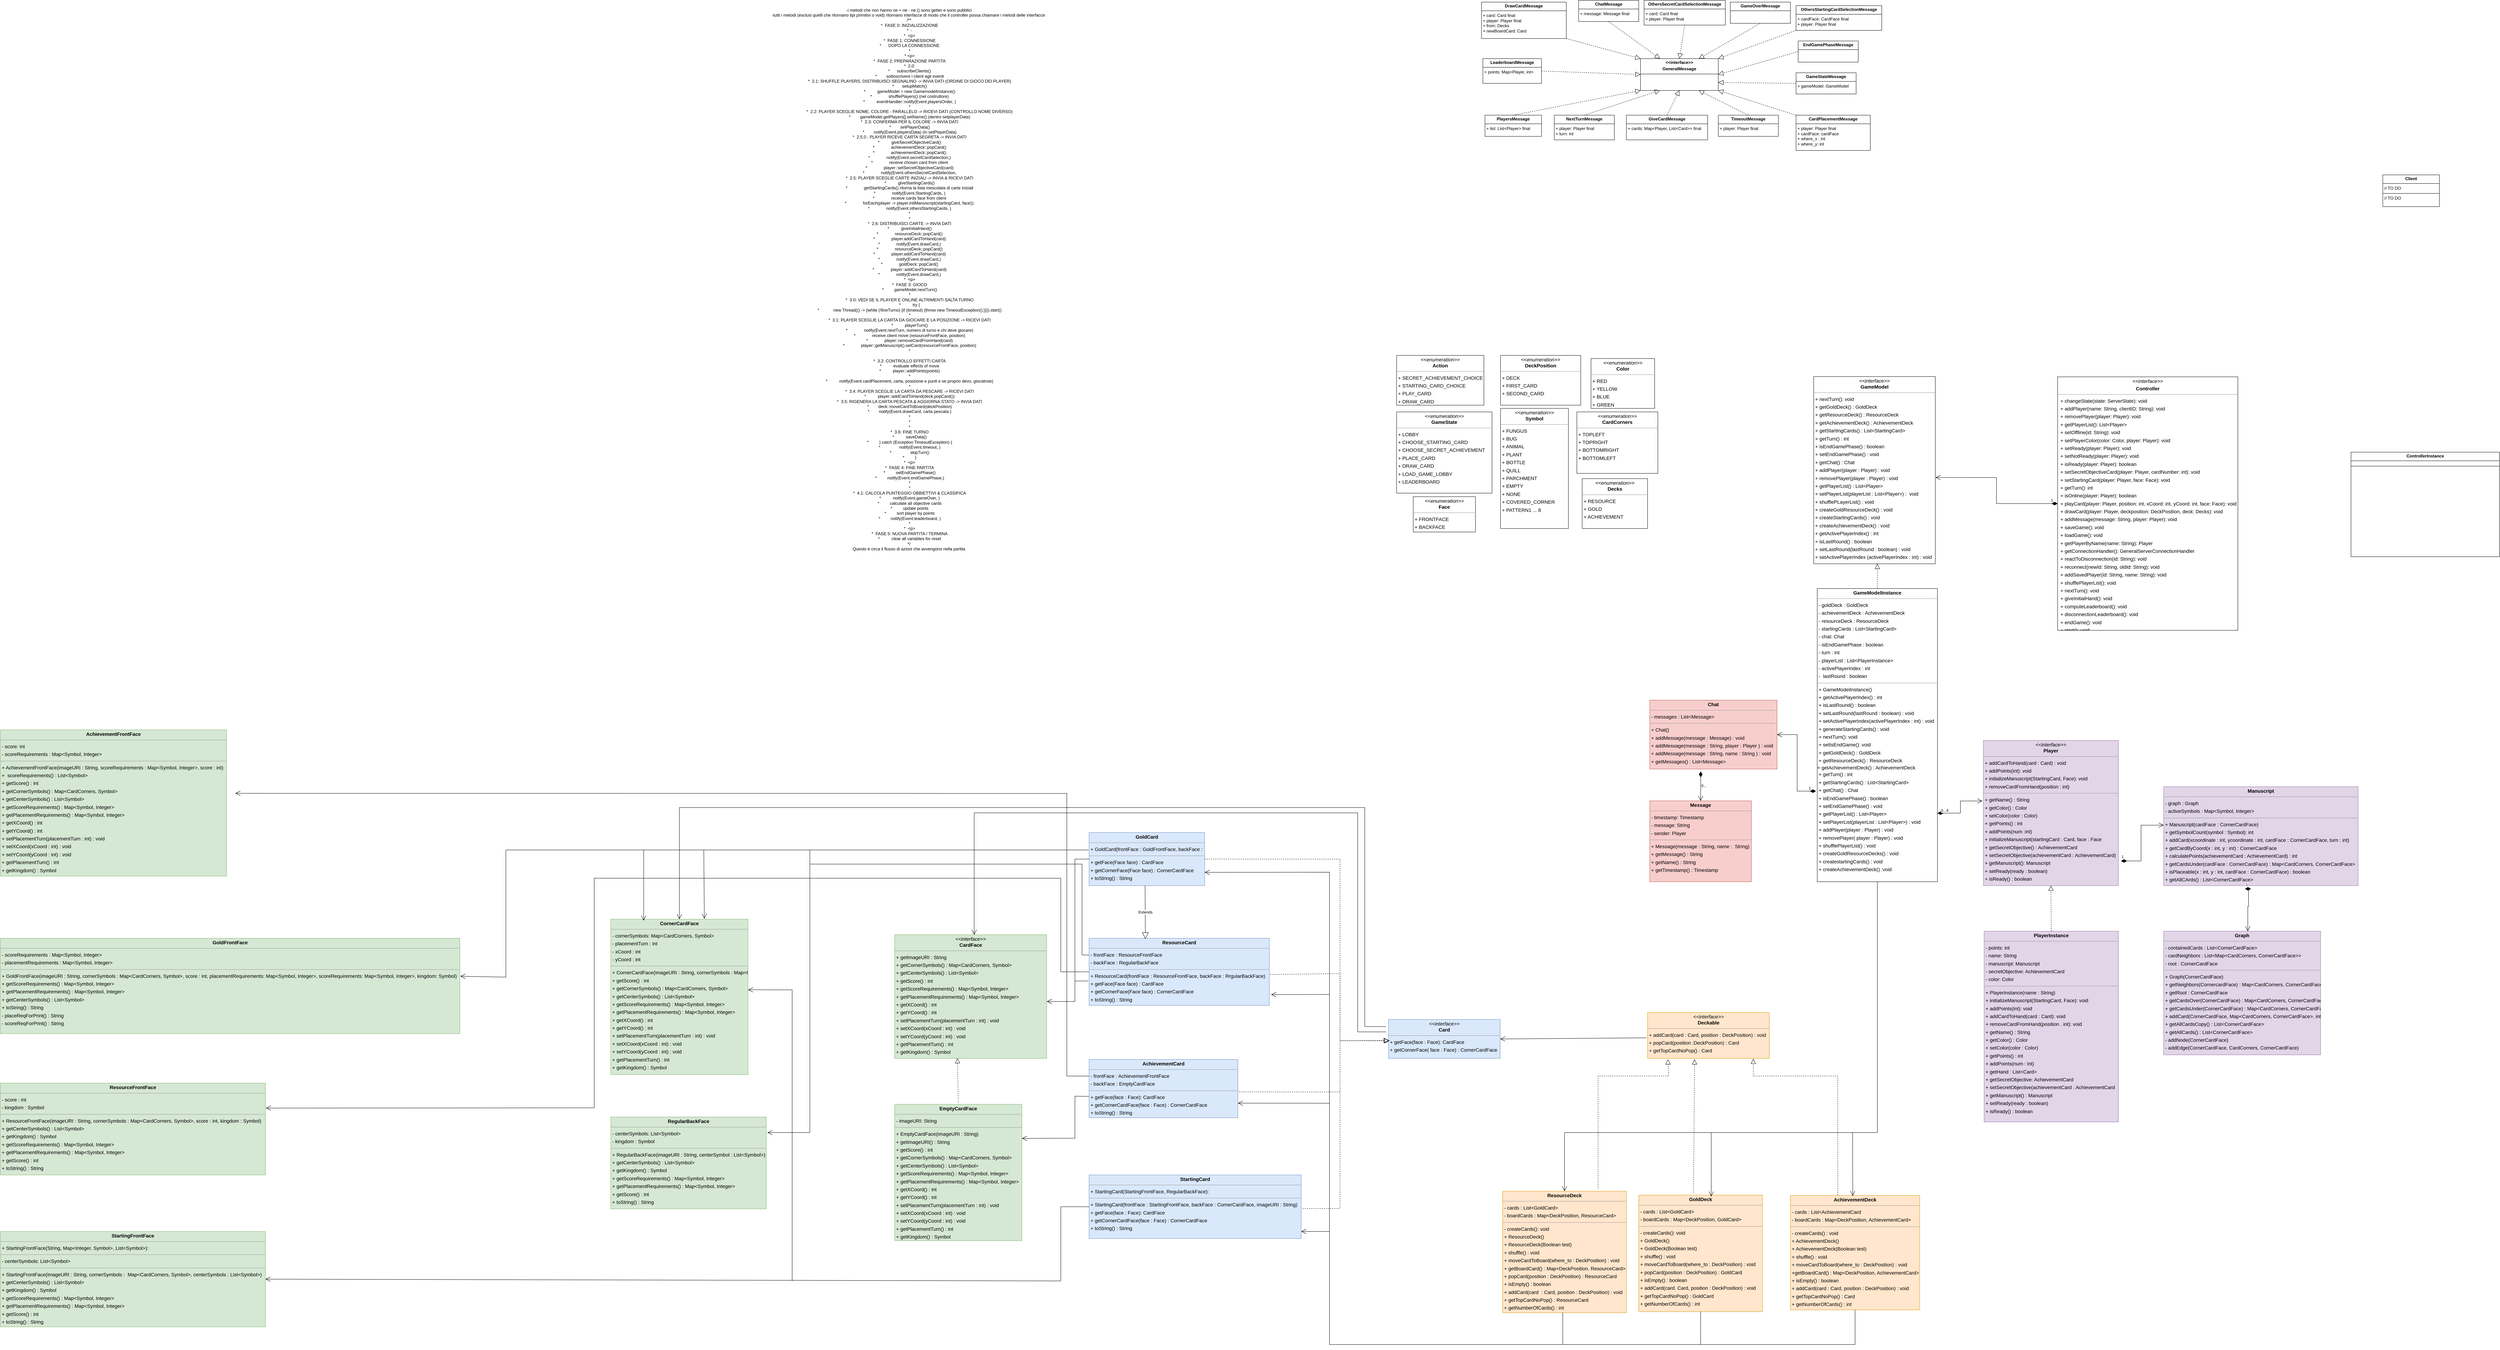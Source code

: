 <mxfile version="24.6.3" type="github">
  <diagram id="CQI6WvTyXqOD8P_kqG3j" name="Pagina-1">
    <mxGraphModel dx="4901" dy="987" grid="1" gridSize="10" guides="1" tooltips="1" connect="1" arrows="1" fold="1" page="0" pageScale="1" pageWidth="827" pageHeight="1169" background="none" math="0" shadow="0">
      <root>
        <mxCell id="0" />
        <mxCell id="1" parent="0" />
        <mxCell id="node27" value="&lt;p style=&quot;margin:0px;margin-top:4px;text-align:center;&quot;&gt;&lt;b&gt;AchievementCard&lt;/b&gt;&lt;/p&gt;&lt;hr size=&quot;1&quot;&gt;&lt;p style=&quot;margin:0 0 0 4px;line-height:1.6;&quot;&gt;- frontFace : AchievementFrontFace&lt;/p&gt;&lt;p style=&quot;margin:0 0 0 4px;line-height:1.6;&quot;&gt;- backFace : EmptyCardFace&lt;/p&gt;&lt;hr size=&quot;1&quot;&gt;&lt;p style=&quot;margin:0 0 0 4px;line-height:1.6;&quot;&gt;+ getFace(face : Face): CardFace&lt;/p&gt;&lt;p style=&quot;margin:0 0 0 4px;line-height:1.6;&quot;&gt;+ getCornerCardFace(face : Face) : CornerCardFace&lt;/p&gt;&lt;p style=&quot;margin:0 0 0 4px;line-height:1.6;&quot;&gt;+ toString() : String&lt;/p&gt;" style="verticalAlign=top;align=left;overflow=fill;fontSize=14;fontFamily=Helvetica;html=1;rounded=0;shadow=0;comic=0;labelBackgroundColor=none;strokeWidth=1;fillColor=#dae8fc;strokeColor=#6c8ebf;" parent="1" vertex="1">
          <mxGeometry x="-160" y="2793" width="421" height="165" as="geometry" />
        </mxCell>
        <mxCell id="node3" value="&lt;p style=&quot;margin:0px;margin-top:4px;text-align:center;&quot;&gt;&lt;b&gt;AchievementDeck&lt;/b&gt;&lt;/p&gt;&lt;hr size=&quot;1&quot;&gt;&lt;p style=&quot;margin:0 0 0 4px;line-height:1.6;&quot;&gt;- cards : List&amp;lt;AchievementCard&lt;/p&gt;&lt;p style=&quot;margin:0 0 0 4px;line-height:1.6;&quot;&gt;- boardCards : Map&amp;lt;DeckPosition, AchievementCard&amp;gt;&lt;/p&gt;&lt;hr size=&quot;1&quot;&gt;&lt;p style=&quot;margin:0 0 0 4px;line-height:1.6;&quot;&gt;- createCards() : void&lt;br&gt;&lt;/p&gt;&lt;p style=&quot;margin:0 0 0 4px;line-height:1.6;&quot;&gt;+ AchievementDeck()&lt;/p&gt;&lt;p style=&quot;margin:0 0 0 4px;line-height:1.6;&quot;&gt;+ AchievementDeck(Boolean test)&lt;/p&gt;&lt;p style=&quot;margin:0 0 0 4px;line-height:1.6;&quot;&gt;+ shuffle() : void&lt;/p&gt;&lt;p style=&quot;margin:0 0 0 4px;line-height:1.6;&quot;&gt;+ moveCardToBoard(where_to : DeckPosition) : void&lt;/p&gt;&lt;p style=&quot;margin:0 0 0 4px;line-height:1.6;&quot;&gt;+getBoardCard() : Map&amp;lt;DeckPosition, AchievementCard&amp;gt;&lt;/p&gt;&lt;p style=&quot;margin:0 0 0 4px;line-height:1.6;&quot;&gt;+ isEmpty() : boolean&lt;/p&gt;&lt;p style=&quot;margin:0 0 0 4px;line-height:1.6;&quot;&gt;+ addCard(card : Card, position : DeckPosition) : void&lt;/p&gt;&lt;p style=&quot;margin:0 0 0 4px;line-height:1.6;&quot;&gt;+ getTopCardNoPop() : Card&lt;/p&gt;&lt;p style=&quot;margin:0 0 0 4px;line-height:1.6;&quot;&gt;+ getNumberOfCards() : int&amp;nbsp;&lt;/p&gt;" style="verticalAlign=top;align=left;overflow=fill;fontSize=14;fontFamily=Helvetica;html=1;rounded=0;shadow=0;comic=0;labelBackgroundColor=none;strokeWidth=1;fillColor=#ffe6cc;strokeColor=#d79b00;" parent="1" vertex="1">
          <mxGeometry x="1824" y="3178" width="366" height="324" as="geometry" />
        </mxCell>
        <mxCell id="node28" value="&lt;p style=&quot;margin:0px;margin-top:4px;text-align:center;&quot;&gt;&lt;b&gt;AchievementFrontFace&lt;/b&gt;&lt;/p&gt;&lt;hr size=&quot;1&quot;&gt;&lt;p style=&quot;margin:0 0 0 4px;line-height:1.6;&quot;&gt;- score: int&lt;br&gt;- scoreRequirements : Map&amp;lt;Symbol, Integer&amp;gt;&lt;/p&gt;&lt;hr size=&quot;1&quot;&gt;&lt;p style=&quot;margin:0 0 0 4px;line-height:1.6;&quot;&gt;+ AchievementFrontFace(imageURI : String, scoreRequirements : Map&amp;lt;Symbol, Integer&amp;gt;, score : int)&lt;br&gt;&lt;/p&gt;&lt;p style=&quot;margin:0 0 0 4px;line-height:1.6;&quot;&gt;+&amp;nbsp; scoreRequirements() : List&amp;lt;Symbol&amp;gt;&lt;br&gt;+ getScore() : int&lt;/p&gt;&lt;p style=&quot;margin: 0px 0px 0px 4px; line-height: 1.6;&quot;&gt;+ getCornerSymbols() : Map&amp;lt;CardCorners, Symbol&amp;gt;&lt;/p&gt;&lt;p style=&quot;margin: 0px 0px 0px 4px; line-height: 1.6;&quot;&gt;+ getCenterSymbols() : List&amp;lt;Symbol&amp;gt;&lt;/p&gt;&lt;p style=&quot;margin: 0px 0px 0px 4px; line-height: 1.6;&quot;&gt;+ getScoreRequirements() : Map&amp;lt;Symbol, Integer&amp;gt;&lt;/p&gt;&lt;p style=&quot;margin: 0px 0px 0px 4px; line-height: 1.6;&quot;&gt;+ getPlacementRequirements() : Map&amp;lt;Symbol, Integer&amp;gt;&lt;/p&gt;&lt;p style=&quot;margin: 0px 0px 0px 4px; line-height: 1.6;&quot;&gt;+ getXCoord() : int&lt;/p&gt;&lt;p style=&quot;margin: 0px 0px 0px 4px; line-height: 1.6;&quot;&gt;+ getYCoord() : int&lt;/p&gt;&lt;p style=&quot;margin: 0px 0px 0px 4px; line-height: 1.6;&quot;&gt;+ setPlacementTurn(placementTurn : int) : void&lt;/p&gt;&lt;p style=&quot;margin: 0px 0px 0px 4px; line-height: 1.6;&quot;&gt;+ setXCoord(xCoord : int) : void&lt;/p&gt;&lt;p style=&quot;margin: 0px 0px 0px 4px; line-height: 1.6;&quot;&gt;+ setYCoord(yCoord : int) : void&lt;br&gt;&lt;/p&gt;&lt;p style=&quot;margin: 0px 0px 0px 4px; line-height: 1.6;&quot;&gt;+ getPlacementTurn() : int&lt;/p&gt;&lt;p style=&quot;margin: 0px 0px 0px 4px; line-height: 1.6;&quot;&gt;+ getKingdom() : Symbol&lt;/p&gt;" style="verticalAlign=top;align=left;overflow=fill;fontSize=14;fontFamily=Helvetica;html=1;rounded=0;shadow=0;comic=0;labelBackgroundColor=none;strokeWidth=1;fillColor=#d5e8d4;strokeColor=#82b366;" parent="1" vertex="1">
          <mxGeometry x="-3240" y="1860" width="640" height="414" as="geometry" />
        </mxCell>
        <mxCell id="node41" value="&lt;p style=&quot;margin:0px;margin-top:4px;text-align:center;&quot;&gt;&lt;i&gt;&amp;lt;&amp;lt;interface&amp;gt;&amp;gt;&lt;/i&gt;&lt;br&gt;&lt;b&gt;Card&lt;/b&gt;&lt;/p&gt;&lt;hr size=&quot;1&quot;&gt;&lt;p style=&quot;margin:0 0 0 4px;line-height:1.6;&quot;&gt;+ getFace(face : Face): CardFace&lt;/p&gt;&lt;p style=&quot;margin:0 0 0 4px;line-height:1.6;&quot;&gt;+ getCornerFace( face : Face) : CornerCardFace&lt;/p&gt;" style="verticalAlign=top;align=left;overflow=fill;fontSize=14;fontFamily=Helvetica;html=1;rounded=0;shadow=0;comic=0;labelBackgroundColor=none;strokeWidth=1;fillColor=#dae8fc;strokeColor=#6c8ebf;" parent="1" vertex="1">
          <mxGeometry x="687" y="2680" width="316" height="110" as="geometry" />
        </mxCell>
        <mxCell id="node15" value="&lt;p style=&quot;margin:0px;margin-top:4px;text-align:center;&quot;&gt;&lt;i&gt;&amp;lt;&amp;lt;enumeration&amp;gt;&amp;gt;&lt;/i&gt;&lt;br&gt;&lt;b&gt;CardCorners&lt;/b&gt;&lt;/p&gt;&lt;hr size=&quot;1&quot;&gt;&lt;p style=&quot;margin:0 0 0 4px;line-height:1.6;&quot;&gt;+ TOPLEFT&lt;/p&gt;&lt;p style=&quot;margin:0 0 0 4px;line-height:1.6;&quot;&gt;+ TOPRIGHT&lt;/p&gt;&lt;p style=&quot;margin:0 0 0 4px;line-height:1.6;&quot;&gt;+ BOTTOMRIGHT&lt;/p&gt;&lt;p style=&quot;margin:0 0 0 4px;line-height:1.6;&quot;&gt;+ BOTTOMLEFT&lt;/p&gt;" style="verticalAlign=top;align=left;overflow=fill;fontSize=14;fontFamily=Helvetica;html=1;rounded=0;shadow=0;comic=0;labelBackgroundColor=none;strokeWidth=1;" parent="1" vertex="1">
          <mxGeometry x="1220" y="960" width="229" height="174" as="geometry" />
        </mxCell>
        <mxCell id="node31" value="&lt;p style=&quot;margin:0px;margin-top:4px;text-align:center;&quot;&gt;&lt;i&gt;&amp;lt;&amp;lt;interface&amp;gt;&amp;gt;&lt;/i&gt;&lt;br&gt;&lt;b&gt;CardFace&lt;/b&gt;&lt;/p&gt;&lt;hr size=&quot;1&quot;&gt;&lt;p style=&quot;margin:0 0 0 4px;line-height:1.6;&quot;&gt;+ getImageURI : String&lt;/p&gt;&lt;p style=&quot;margin:0 0 0 4px;line-height:1.6;&quot;&gt;+ getCornerSymbols() : Map&amp;lt;CardCorners, Symbol&amp;gt;&lt;/p&gt;&lt;p style=&quot;margin:0 0 0 4px;line-height:1.6;&quot;&gt;+ getCenterSymbols() : List&amp;lt;Symbol&amp;gt;&lt;/p&gt;&lt;p style=&quot;margin:0 0 0 4px;line-height:1.6;&quot;&gt;+ getScore() : int&lt;/p&gt;&lt;p style=&quot;margin:0 0 0 4px;line-height:1.6;&quot;&gt;+ getScoreRequirements() : Map&amp;lt;Symbol, Integer&amp;gt;&lt;/p&gt;&lt;p style=&quot;margin:0 0 0 4px;line-height:1.6;&quot;&gt;+ getPlacementRequirements() : Map&amp;lt;Symbol, Integer&amp;gt;&lt;/p&gt;&lt;p style=&quot;margin:0 0 0 4px;line-height:1.6;&quot;&gt;+ getXCoord() : int&lt;/p&gt;&lt;p style=&quot;margin:0 0 0 4px;line-height:1.6;&quot;&gt;+ getYCoord() : int&lt;/p&gt;&lt;p style=&quot;margin:0 0 0 4px;line-height:1.6;&quot;&gt;+ setPlacementTurn(placementTurn : int) : void&lt;/p&gt;&lt;p style=&quot;margin:0 0 0 4px;line-height:1.6;&quot;&gt;+ setXCoord(xCoord : int) : void&lt;/p&gt;&lt;p style=&quot;margin:0 0 0 4px;line-height:1.6;&quot;&gt;+ setYCoord(yCoord : int) : void&lt;br&gt;&lt;/p&gt;&lt;p style=&quot;margin:0 0 0 4px;line-height:1.6;&quot;&gt;+ getPlacementTurn() : int&lt;/p&gt;&lt;p style=&quot;margin:0 0 0 4px;line-height:1.6;&quot;&gt;+ getKingdom() : Symbol&lt;/p&gt;&lt;p style=&quot;margin:0 0 0 4px;line-height:1.6;&quot;&gt;&lt;br&gt;&lt;/p&gt;&lt;p style=&quot;margin:0 0 0 4px;line-height:1.6;&quot;&gt;&lt;br&gt;&lt;/p&gt;" style="verticalAlign=top;align=left;overflow=fill;fontSize=14;fontFamily=Helvetica;html=1;rounded=0;shadow=0;comic=0;labelBackgroundColor=none;strokeWidth=1;fillColor=#d5e8d4;strokeColor=#82b366;" parent="1" vertex="1">
          <mxGeometry x="-710" y="2440" width="430" height="350" as="geometry" />
        </mxCell>
        <mxCell id="node39" value="&lt;p style=&quot;margin:0px;margin-top:4px;text-align:center;&quot;&gt;&lt;b&gt;Chat&lt;/b&gt;&lt;/p&gt;&lt;hr size=&quot;1&quot;&gt;&lt;p style=&quot;margin:0 0 0 4px;line-height:1.6;&quot;&gt;&lt;/p&gt;&lt;p style=&quot;margin:0 0 0 4px;line-height:1.6;&quot;&gt;- messages : List&amp;lt;Message&amp;gt;&lt;/p&gt;&lt;hr size=&quot;1&quot;&gt;&lt;p style=&quot;margin:0 0 0 4px;line-height:1.6;&quot;&gt;+ Chat()&lt;/p&gt;&lt;p style=&quot;margin:0 0 0 4px;line-height:1.6;&quot;&gt;+ addMessage(message : Message) : void&lt;br&gt;+ addMessage(message : String, player : Player ) : void&lt;/p&gt;&lt;p style=&quot;margin:0 0 0 4px;line-height:1.6;&quot;&gt;+ addMessage(message : String, name : String ) : void&lt;br&gt;&lt;/p&gt;&lt;p style=&quot;margin:0 0 0 4px;line-height:1.6;&quot;&gt;+ getMessages() : List&amp;lt;Message&amp;gt;&lt;/p&gt;" style="verticalAlign=top;align=left;overflow=fill;fontSize=14;fontFamily=Helvetica;html=1;rounded=0;shadow=0;comic=0;labelBackgroundColor=none;strokeWidth=1;fillColor=#f8cecc;strokeColor=#b85450;" parent="1" vertex="1">
          <mxGeometry x="1426.25" y="1776" width="360" height="195" as="geometry" />
        </mxCell>
        <mxCell id="node16" value="&lt;p style=&quot;margin:0px;margin-top:4px;text-align:center;&quot;&gt;&lt;i&gt;&amp;lt;&amp;lt;enumeration&amp;gt;&amp;gt;&lt;/i&gt;&lt;br&gt;&lt;b&gt;Color&lt;/b&gt;&lt;/p&gt;&lt;hr size=&quot;1&quot;&gt;&lt;p style=&quot;margin:0 0 0 4px;line-height:1.6;&quot;&gt;+ RED&lt;/p&gt;&lt;p style=&quot;margin:0 0 0 4px;line-height:1.6;&quot;&gt;+ YELLOW&lt;/p&gt;&lt;p style=&quot;margin:0 0 0 4px;line-height:1.6;&quot;&gt;+ BLUE&lt;/p&gt;&lt;p style=&quot;margin:0 0 0 4px;line-height:1.6;&quot;&gt;+ GREEN&lt;/p&gt;" style="verticalAlign=top;align=left;overflow=fill;fontSize=14;fontFamily=Helvetica;html=1;rounded=0;shadow=0;comic=0;labelBackgroundColor=none;strokeWidth=1;" parent="1" vertex="1">
          <mxGeometry x="1260" y="809" width="180" height="141" as="geometry" />
        </mxCell>
        <mxCell id="node5" value="&lt;p style=&quot;margin:0px;margin-top:4px;text-align:center;&quot;&gt;&lt;b&gt;CornerCardFace&lt;/b&gt;&lt;/p&gt;&lt;hr size=&quot;1&quot;&gt;&lt;p style=&quot;margin:0 0 0 4px;line-height:1.6;&quot;&gt;&lt;/p&gt;&lt;p style=&quot;margin:0 0 0 4px;line-height:1.6;&quot;&gt;- cornerSymbols: Map&amp;lt;CardCorners, Symbol&amp;gt;&lt;/p&gt;&lt;p style=&quot;margin:0 0 0 4px;line-height:1.6;&quot;&gt;- placementTurn : int&amp;nbsp;&lt;br&gt;&lt;/p&gt;&lt;p style=&quot;margin:0 0 0 4px;line-height:1.6;&quot;&gt;- xCoord : int&lt;/p&gt;&lt;p style=&quot;margin:0 0 0 4px;line-height:1.6;&quot;&gt;- yCoord : int&lt;/p&gt;&lt;hr size=&quot;1&quot;&gt;&lt;p style=&quot;margin:0 0 0 4px;line-height:1.6;&quot;&gt;&lt;span style=&quot;background-color: initial;&quot;&gt;+ CornerCardFace(imageURI : String, cornerSymbols : Map&amp;lt;CardCorners, Symbol&amp;gt;)&lt;/span&gt;&lt;/p&gt;&lt;p style=&quot;margin: 0px 0px 0px 4px; line-height: 1.6;&quot;&gt;+ getScore() : int&lt;/p&gt;&lt;p style=&quot;margin: 0px 0px 0px 4px; line-height: 1.6;&quot;&gt;+ getCornerSymbols() : Map&amp;lt;CardCorners, Symbol&amp;gt;&lt;/p&gt;&lt;p style=&quot;margin: 0px 0px 0px 4px; line-height: 1.6;&quot;&gt;+ getCenterSymbols() : List&amp;lt;Symbol&amp;gt;&lt;/p&gt;&lt;p style=&quot;margin: 0px 0px 0px 4px; line-height: 1.6;&quot;&gt;+ getScoreRequirements() : Map&amp;lt;Symbol, Integer&amp;gt;&lt;/p&gt;&lt;p style=&quot;margin: 0px 0px 0px 4px; line-height: 1.6;&quot;&gt;+ getPlacementRequirements() : Map&amp;lt;Symbol, Integer&amp;gt;&lt;/p&gt;&lt;p style=&quot;margin: 0px 0px 0px 4px; line-height: 1.6;&quot;&gt;+ getXCoord() : int&lt;/p&gt;&lt;p style=&quot;margin: 0px 0px 0px 4px; line-height: 1.6;&quot;&gt;+ getYCoord() : int&lt;/p&gt;&lt;p style=&quot;margin: 0px 0px 0px 4px; line-height: 1.6;&quot;&gt;+ setPlacementTurn(placementTurn : int) : void&lt;/p&gt;&lt;p style=&quot;margin: 0px 0px 0px 4px; line-height: 1.6;&quot;&gt;+ setXCoord(xCoord : int) : void&lt;/p&gt;&lt;p style=&quot;margin: 0px 0px 0px 4px; line-height: 1.6;&quot;&gt;+ setYCoord(yCoord : int) : void&lt;br&gt;&lt;/p&gt;&lt;p style=&quot;margin: 0px 0px 0px 4px; line-height: 1.6;&quot;&gt;+ getPlacementTurn() : int&lt;/p&gt;&lt;p style=&quot;margin: 0px 0px 0px 4px; line-height: 1.6;&quot;&gt;+ getKingdom() : Symbol&lt;/p&gt;&lt;p style=&quot;margin:0 0 0 4px;line-height:1.6;&quot;&gt;&lt;br&gt;&lt;/p&gt;" style="verticalAlign=top;align=left;overflow=fill;fontSize=14;fontFamily=Helvetica;html=1;rounded=0;shadow=0;comic=0;labelBackgroundColor=none;strokeWidth=1;fillColor=#d5e8d4;strokeColor=#82b366;" parent="1" vertex="1">
          <mxGeometry x="-1513" y="2396" width="388" height="440" as="geometry" />
        </mxCell>
        <mxCell id="node12" value="&lt;p style=&quot;margin:0px;margin-top:4px;text-align:center;&quot;&gt;&lt;i&gt;&amp;lt;&amp;lt;enumeration&amp;gt;&amp;gt;&lt;/i&gt;&lt;br&gt;&lt;b&gt;DeckPosition&lt;/b&gt;&lt;/p&gt;&lt;hr size=&quot;1&quot;&gt;&lt;p style=&quot;margin:0 0 0 4px;line-height:1.6;&quot;&gt;+ DECK&lt;/p&gt;&lt;p style=&quot;margin:0 0 0 4px;line-height:1.6;&quot;&gt;+ FIRST_CARD&lt;/p&gt;&lt;p style=&quot;margin:0 0 0 4px;line-height:1.6;&quot;&gt;+ SECOND_CARD&lt;/p&gt;" style="verticalAlign=top;align=left;overflow=fill;fontSize=14;fontFamily=Helvetica;html=1;rounded=0;shadow=0;comic=0;labelBackgroundColor=none;strokeWidth=1;" parent="1" vertex="1">
          <mxGeometry x="1004" y="800" width="227" height="141" as="geometry" />
        </mxCell>
        <mxCell id="node33" value="&lt;p style=&quot;margin:0px;margin-top:4px;text-align:center;&quot;&gt;&lt;i&gt;&amp;lt;&amp;lt;interface&amp;gt;&amp;gt;&lt;/i&gt;&lt;br&gt;&lt;b&gt;Deckable&lt;/b&gt;&lt;/p&gt;&lt;hr size=&quot;1&quot;&gt;&lt;p style=&quot;margin:0 0 0 4px;line-height:1.6;&quot;&gt;+ addCard(card : Card, position : DeckPosition) : void&lt;br&gt;+ popCard(position :DeckPosition) : Card&lt;/p&gt;&lt;p style=&quot;margin:0 0 0 4px;line-height:1.6;&quot;&gt;+ getTopCardNoPop() : Card&lt;/p&gt;" style="verticalAlign=top;align=left;overflow=fill;fontSize=14;fontFamily=Helvetica;html=1;rounded=0;shadow=0;comic=0;labelBackgroundColor=none;strokeWidth=1;fillColor=#ffe6cc;strokeColor=#d79b00;" parent="1" vertex="1">
          <mxGeometry x="1420" y="2660" width="344.5" height="130" as="geometry" />
        </mxCell>
        <mxCell id="node0" value="&lt;p style=&quot;margin:0px;margin-top:4px;text-align:center;&quot;&gt;&lt;i&gt;&amp;lt;&amp;lt;enumeration&amp;gt;&amp;gt;&lt;/i&gt;&lt;br&gt;&lt;b&gt;Decks&lt;/b&gt;&lt;/p&gt;&lt;hr size=&quot;1&quot;&gt;&lt;p style=&quot;margin:0 0 0 4px;line-height:1.6;&quot;&gt;+ RESOURCE&lt;/p&gt;&lt;p style=&quot;margin:0 0 0 4px;line-height:1.6;&quot;&gt;+ GOLD&lt;/p&gt;&lt;p style=&quot;margin:0 0 0 4px;line-height:1.6;&quot;&gt;+ ACHIEVEMENT&lt;/p&gt;" style="verticalAlign=top;align=left;overflow=fill;fontSize=14;fontFamily=Helvetica;html=1;rounded=0;shadow=0;comic=0;labelBackgroundColor=none;strokeWidth=1;" parent="1" vertex="1">
          <mxGeometry x="1235" y="1149" width="185" height="141" as="geometry" />
        </mxCell>
        <mxCell id="node6" value="&lt;p style=&quot;margin:0px;margin-top:4px;text-align:center;&quot;&gt;&lt;b&gt;EmptyCardFace&lt;/b&gt;&lt;/p&gt;&lt;hr size=&quot;1&quot;&gt;&lt;p style=&quot;margin:0 0 0 4px;line-height:1.6;&quot;&gt;&lt;/p&gt;&lt;p style=&quot;margin:0 0 0 4px;line-height:1.6;&quot;&gt;- imageURI: String&lt;/p&gt;&lt;hr size=&quot;1&quot;&gt;&lt;p style=&quot;margin:0 0 0 4px;line-height:1.6;&quot;&gt;+ EmptyCardFace(imageURI : String)&lt;/p&gt;&lt;p style=&quot;margin:0 0 0 4px;line-height:1.6;&quot;&gt;+ getImageURI() : String&lt;/p&gt;&lt;p style=&quot;margin:0 0 0 4px;line-height:1.6;&quot;&gt;+ getScore() : int&lt;/p&gt;&lt;p style=&quot;margin:0 0 0 4px;line-height:1.6;&quot;&gt;+ getCornerSymbols() : Map&amp;lt;CardCorners, Symbol&amp;gt;&lt;/p&gt;&lt;p style=&quot;margin:0 0 0 4px;line-height:1.6;&quot;&gt;+ getCenterSymbols() : List&amp;lt;Symbol&amp;gt;&lt;/p&gt;&lt;p style=&quot;margin:0 0 0 4px;line-height:1.6;&quot;&gt;+ getScoreRequirements() : Map&amp;lt;Symbol, Integer&amp;gt;&lt;/p&gt;&lt;p style=&quot;margin:0 0 0 4px;line-height:1.6;&quot;&gt;+ getPlacementRequirements() : Map&amp;lt;Symbol, Integer&amp;gt;&lt;/p&gt;&lt;p style=&quot;margin: 0px 0px 0px 4px; line-height: 1.6;&quot;&gt;+ getXCoord() : int&lt;/p&gt;&lt;p style=&quot;margin: 0px 0px 0px 4px; line-height: 1.6;&quot;&gt;+ getYCoord() : int&lt;/p&gt;&lt;p style=&quot;margin: 0px 0px 0px 4px; line-height: 1.6;&quot;&gt;+ setPlacementTurn(placementTurn : int) : void&lt;/p&gt;&lt;p style=&quot;margin: 0px 0px 0px 4px; line-height: 1.6;&quot;&gt;+ setXCoord(xCoord : int) : void&lt;/p&gt;&lt;p style=&quot;margin: 0px 0px 0px 4px; line-height: 1.6;&quot;&gt;+ setYCoord(yCoord : int) : void&lt;br&gt;&lt;/p&gt;&lt;p style=&quot;margin: 0px 0px 0px 4px; line-height: 1.6;&quot;&gt;+ getPlacementTurn() : int&lt;/p&gt;&lt;p style=&quot;margin: 0px 0px 0px 4px; line-height: 1.6;&quot;&gt;+ getKingdom() : Symbol&lt;/p&gt;&lt;p style=&quot;margin:0 0 0 4px;line-height:1.6;&quot;&gt;&lt;br&gt;&lt;/p&gt;&lt;p style=&quot;margin:0 0 0 4px;line-height:1.6;&quot;&gt;&lt;br&gt;&lt;/p&gt;" style="verticalAlign=top;align=left;overflow=fill;fontSize=14;fontFamily=Helvetica;html=1;rounded=0;shadow=0;comic=0;labelBackgroundColor=none;strokeWidth=1;fillColor=#d5e8d4;strokeColor=#82b366;" parent="1" vertex="1">
          <mxGeometry x="-710" y="2920" width="360" height="386" as="geometry" />
        </mxCell>
        <mxCell id="node32" value="&lt;p style=&quot;margin:0px;margin-top:4px;text-align:center;&quot;&gt;&lt;i&gt;&amp;lt;&amp;lt;enumeration&amp;gt;&amp;gt;&lt;/i&gt;&lt;br&gt;&lt;b&gt;Face&lt;/b&gt;&lt;/p&gt;&lt;hr size=&quot;1&quot;&gt;&lt;p style=&quot;margin:0 0 0 4px;line-height:1.6;&quot;&gt;+ FRONTFACE&lt;/p&gt;&lt;p style=&quot;margin:0 0 0 4px;line-height:1.6;&quot;&gt;+ BACKFACE&lt;/p&gt;" style="verticalAlign=top;align=left;overflow=fill;fontSize=14;fontFamily=Helvetica;html=1;rounded=0;shadow=0;comic=0;labelBackgroundColor=none;strokeWidth=1;" parent="1" vertex="1">
          <mxGeometry x="757" y="1200" width="176" height="100" as="geometry" />
        </mxCell>
        <mxCell id="node13" value="&lt;p style=&quot;margin:0px;margin-top:4px;text-align:center;&quot;&gt;&lt;i&gt;&amp;lt;&amp;lt;interface&amp;gt;&amp;gt;&lt;/i&gt;&lt;br&gt;&lt;b&gt;GameModel&lt;/b&gt;&lt;/p&gt;&lt;hr size=&quot;1&quot;&gt;&lt;p style=&quot;margin:0 0 0 4px;line-height:1.6;&quot;&gt;+ nextTurn(): void&lt;/p&gt;&lt;p style=&quot;margin: 0px 0px 0px 4px; line-height: 1.6;&quot;&gt;+ getGoldDeck() : GoldDeck&lt;/p&gt;&lt;p style=&quot;margin: 0px 0px 0px 4px; line-height: 1.6;&quot;&gt;+ getResourceDeck() : ResourceDeck&lt;br&gt;+ getAchievementDeck() : AchievementDeck&lt;br&gt;+ getStartingCards() : List&amp;lt;StartingCard&amp;gt;&lt;/p&gt;&lt;p style=&quot;margin: 0px 0px 0px 4px; line-height: 1.6;&quot;&gt;+ getTurn() : int&lt;br&gt;&lt;/p&gt;&lt;p style=&quot;margin:0 0 0 4px;line-height:1.6;&quot;&gt;+ isEndGamePhase() : boolean&lt;/p&gt;&lt;p style=&quot;margin:0 0 0 4px;line-height:1.6;&quot;&gt;+ setEndGamePhase() : void&lt;br&gt;&lt;/p&gt;&lt;p style=&quot;margin:0 0 0 4px;line-height:1.6;&quot;&gt;+ getChat() : Chat&lt;br&gt;&lt;/p&gt;&lt;p style=&quot;margin:0 0 0 4px;line-height:1.6;&quot;&gt;+ addPlayer(player : Player) : void&lt;/p&gt;&lt;p style=&quot;margin:0 0 0 4px;line-height:1.6;&quot;&gt;+ removePlayer(player : Player) : void&lt;/p&gt;&lt;p style=&quot;margin:0 0 0 4px;line-height:1.6;&quot;&gt;+ getPlayerList() : List&amp;lt;Player&amp;gt;&lt;/p&gt;&lt;p style=&quot;margin:0 0 0 4px;line-height:1.6;&quot;&gt;+ setPlayerList(playerList : List&amp;lt;Player&amp;gt;) :&amp;nbsp; void&lt;/p&gt;&lt;p style=&quot;margin:0 0 0 4px;line-height:1.6;&quot;&gt;+ shufflePLayerList() : void&lt;/p&gt;&lt;p style=&quot;margin:0 0 0 4px;line-height:1.6;&quot;&gt;+ createGoldResourceDeck() : void&lt;/p&gt;&lt;p style=&quot;margin:0 0 0 4px;line-height:1.6;&quot;&gt;+ createStartingCards() : void&lt;/p&gt;&lt;p style=&quot;margin:0 0 0 4px;line-height:1.6;&quot;&gt;+ createAchievementDeck() : void&lt;/p&gt;&lt;p style=&quot;margin:0 0 0 4px;line-height:1.6;&quot;&gt;+ getActivePlayerIndex() : int&lt;/p&gt;&lt;p style=&quot;margin:0 0 0 4px;line-height:1.6;&quot;&gt;+ isLastRound() : boolean&lt;/p&gt;&lt;p style=&quot;margin:0 0 0 4px;line-height:1.6;&quot;&gt;+ setLastRound(lastRound : boolean) : void&lt;/p&gt;&lt;p style=&quot;margin:0 0 0 4px;line-height:1.6;&quot;&gt;+ setActivePlayerIndex (activePlayerIndex : int) : void&lt;/p&gt;" style="verticalAlign=top;align=left;overflow=fill;fontSize=14;fontFamily=Helvetica;html=1;rounded=0;shadow=0;comic=0;labelBackgroundColor=none;strokeWidth=1;" parent="1" vertex="1">
          <mxGeometry x="1890" y="860" width="344" height="530" as="geometry" />
        </mxCell>
        <mxCell id="node10" value="&lt;p style=&quot;margin:0px;margin-top:4px;text-align:center;&quot;&gt;&lt;b&gt;GameModelInstance&lt;/b&gt;&lt;/p&gt;&lt;hr size=&quot;1&quot;&gt;&lt;p style=&quot;margin:0 0 0 4px;line-height:1.6;&quot;&gt;- goldDeck : GoldDeck&lt;br&gt;- achievementDeck : AchievementDeck&lt;/p&gt;&lt;p style=&quot;margin:0 0 0 4px;line-height:1.6;&quot;&gt;- resourceDeck : ResourceDeck&lt;/p&gt;&lt;p style=&quot;margin:0 0 0 4px;line-height:1.6;&quot;&gt;- startingCards : List&amp;lt;StartingCard&amp;gt;&lt;br&gt;- chat: Chat&lt;br&gt;- isEndGamePhase : boolean&lt;br&gt;- turn : int&lt;/p&gt;&lt;p style=&quot;margin:0 0 0 4px;line-height:1.6;&quot;&gt;- playerList : List&amp;lt;PlayerInstance&amp;gt;&lt;/p&gt;&lt;p style=&quot;margin:0 0 0 4px;line-height:1.6;&quot;&gt;- activePlayerIndex : int&lt;/p&gt;&lt;p style=&quot;margin:0 0 0 4px;line-height:1.6;&quot;&gt;-&amp;nbsp; lastRound : boolean&lt;/p&gt;&lt;hr size=&quot;1&quot;&gt;&lt;p style=&quot;margin:0 0 0 4px;line-height:1.6;&quot;&gt;+ GameModelInstance()&amp;nbsp;&lt;br&gt;&lt;/p&gt;&lt;p style=&quot;margin:0 0 0 4px;line-height:1.6;&quot;&gt;+ getActivePlayerIndex() : int&lt;/p&gt;&lt;p style=&quot;margin:0 0 0 4px;line-height:1.6;&quot;&gt;+ isLastRound() : boolean&lt;/p&gt;&lt;p style=&quot;margin:0 0 0 4px;line-height:1.6;&quot;&gt;+ setLastRound(lastRound : boolean) : void&lt;/p&gt;&lt;p style=&quot;margin:0 0 0 4px;line-height:1.6;&quot;&gt;+ setActivePlayerIndex(activePlayerIndex : int) : void&lt;/p&gt;&lt;p style=&quot;margin:0 0 0 4px;line-height:1.6;&quot;&gt;+ generateStartingCards() : void&lt;/p&gt;&lt;p style=&quot;margin:0 0 0 4px;line-height:1.6;&quot;&gt;+ nextTurn(): void&lt;/p&gt;&lt;p style=&quot;margin:0 0 0 4px;line-height:1.6;&quot;&gt;+ setIsEndGame(): void&lt;/p&gt;&lt;p style=&quot;margin:0 0 0 4px;line-height:1.6;&quot;&gt;+ getGoldDeck() : GoldDeck&lt;/p&gt;&lt;p style=&quot;margin:0 0 0 4px;line-height:1.6;&quot;&gt;&lt;span style=&quot;background-color: initial;&quot;&gt;+ getResourceDeck() : ResourceDeck&lt;/span&gt;&lt;/p&gt;+ getAchievementDeck() : AchievementDeck&lt;p style=&quot;margin:0 0 0 4px;line-height:1.6;&quot;&gt;&lt;span style=&quot;background-color: initial;&quot;&gt;+ getTurn() : int&lt;/span&gt;&lt;br&gt;&lt;/p&gt;&lt;p style=&quot;margin:0 0 0 4px;line-height:1.6;&quot;&gt;+ getStartingCards() : List&amp;lt;StartingCard&amp;gt;&lt;br&gt;+ getChat() : Chat&lt;br&gt;+ isEndGamePhase() : boolean&lt;br&gt;&lt;/p&gt;&lt;p style=&quot;margin:0 0 0 4px;line-height:1.6;&quot;&gt;+ setEndGamePhase() : void&lt;/p&gt;&lt;p style=&quot;margin:0 0 0 4px;line-height:1.6;&quot;&gt;+ getPlayerList() : List&amp;lt;Player&amp;gt;&lt;/p&gt;&lt;p style=&quot;margin:0 0 0 4px;line-height:1.6;&quot;&gt;+ setPlayerList(playerList : List&amp;lt;Player&amp;gt;) : void&lt;/p&gt;&lt;p style=&quot;margin:0 0 0 4px;line-height:1.6;&quot;&gt;+ addPlayer(player : Player) : void&lt;/p&gt;&lt;p style=&quot;margin:0 0 0 4px;line-height:1.6;&quot;&gt;+ removePlayer( player : Player) : void&lt;/p&gt;&lt;p style=&quot;margin:0 0 0 4px;line-height:1.6;&quot;&gt;+ shufflePlayerList() : void&lt;/p&gt;&lt;p style=&quot;margin:0 0 0 4px;line-height:1.6;&quot;&gt;+ createGoldResourceDecks() : void&lt;/p&gt;&lt;p style=&quot;margin:0 0 0 4px;line-height:1.6;&quot;&gt;+ createstartingCards() : void&lt;/p&gt;&lt;p style=&quot;margin:0 0 0 4px;line-height:1.6;&quot;&gt;+ createAchievementDeck() :void&lt;/p&gt;" style="verticalAlign=top;align=left;overflow=fill;fontSize=14;fontFamily=Helvetica;html=1;rounded=0;shadow=0;comic=0;labelBackgroundColor=none;strokeWidth=1;" parent="1" vertex="1">
          <mxGeometry x="1900" y="1460" width="340" height="830" as="geometry" />
        </mxCell>
        <mxCell id="node40" value="&lt;p style=&quot;margin:0px;margin-top:4px;text-align:center;&quot;&gt;&lt;b&gt;GoldCard&lt;/b&gt;&lt;/p&gt;&lt;hr size=&quot;1&quot;&gt;&lt;p style=&quot;margin:0 0 0 4px;line-height:1.6;&quot;&gt;+ GoldCard(frontFace : GoldFrontFace, backFace :&amp;nbsp; RegularBackFace): &lt;/p&gt;&lt;hr size=&quot;1&quot;&gt;&lt;p style=&quot;margin:0 0 0 4px;line-height:1.6;&quot;&gt;+ getFace(Face face) : CardFace&lt;/p&gt;&lt;p style=&quot;margin:0 0 0 4px;line-height:1.6;&quot;&gt;+ getCornerFace(Face face) : CornerCardFace&lt;/p&gt;&lt;p style=&quot;margin:0 0 0 4px;line-height:1.6;&quot;&gt;+ toString() : String&lt;/p&gt;" style="verticalAlign=top;align=left;overflow=fill;fontSize=14;fontFamily=Helvetica;html=1;rounded=0;shadow=0;comic=0;labelBackgroundColor=none;strokeWidth=1;fillColor=#dae8fc;strokeColor=#6c8ebf;" parent="1" vertex="1">
          <mxGeometry x="-160" y="2150.5" width="327" height="150.5" as="geometry" />
        </mxCell>
        <mxCell id="node30" value="&lt;p style=&quot;margin:0px;margin-top:4px;text-align:center;&quot;&gt;&lt;b&gt;GoldDeck&lt;/b&gt;&lt;/p&gt;&lt;hr size=&quot;1&quot;&gt;&lt;p style=&quot;margin: 0px 0px 0px 4px; line-height: 1.6;&quot;&gt;- cards : List&amp;lt;GoldCard&amp;gt;&lt;/p&gt;&lt;p style=&quot;margin: 0px 0px 0px 4px; line-height: 1.6;&quot;&gt;- boardCards : Map&amp;lt;DeckPosition, GoldCard&amp;gt;&lt;/p&gt;&lt;hr size=&quot;1&quot;&gt;&lt;p style=&quot;margin:0 0 0 4px;line-height:1.6;&quot;&gt;- createCards(): void&lt;/p&gt;&lt;p style=&quot;margin:0 0 0 4px;line-height:1.6;&quot;&gt;+ GoldDeck()&lt;/p&gt;&lt;p style=&quot;margin:0 0 0 4px;line-height:1.6;&quot;&gt;+ GoldDeck(Boolean test)&lt;/p&gt;&lt;p style=&quot;margin:0 0 0 4px;line-height:1.6;&quot;&gt;+ shuffle() : void&lt;/p&gt;&lt;p style=&quot;margin:0 0 0 4px;line-height:1.6;&quot;&gt;+ moveCardToBoard(where_to : DeckPosition) : void&lt;/p&gt;&lt;p style=&quot;margin:0 0 0 4px;line-height:1.6;&quot;&gt;+ popCard(position : DeckPosition) : GoldCard&lt;/p&gt;&lt;p style=&quot;margin:0 0 0 4px;line-height:1.6;&quot;&gt;+ isEmpty() : boolean&lt;/p&gt;&lt;p style=&quot;margin:0 0 0 4px;line-height:1.6;&quot;&gt;+ addCard(card. Card, position : DeckPosition) : void&lt;/p&gt;&lt;p style=&quot;margin:0 0 0 4px;line-height:1.6;&quot;&gt;+ getTopCardNoPop() : GoldCard&lt;/p&gt;&lt;p style=&quot;margin:0 0 0 4px;line-height:1.6;&quot;&gt;+ getNumberOfCards() : int&lt;/p&gt;&lt;p style=&quot;margin:0 0 0 4px;line-height:1.6;&quot;&gt;&lt;br&gt;&lt;/p&gt;&lt;p style=&quot;margin:0 0 0 4px;line-height:1.6;&quot;&gt;&lt;br&gt;&lt;/p&gt;" style="verticalAlign=top;align=left;overflow=fill;fontSize=14;fontFamily=Helvetica;html=1;rounded=0;shadow=0;comic=0;labelBackgroundColor=none;strokeWidth=1;fillColor=#ffe6cc;strokeColor=#d79b00;" parent="1" vertex="1">
          <mxGeometry x="1395" y="3177" width="350" height="330" as="geometry" />
        </mxCell>
        <mxCell id="node37" value="&lt;p style=&quot;margin:0px;margin-top:4px;text-align:center;&quot;&gt;&lt;b&gt;GoldFrontFace&lt;/b&gt;&lt;/p&gt;&lt;hr size=&quot;1&quot;&gt;&lt;p style=&quot;margin:0 0 0 4px;line-height:1.6;&quot;&gt;- scoreRequirements : Map&amp;lt;Symbol, Integer&amp;gt;&lt;br&gt;- placementRequirements : Map&amp;lt;Symbol, Integer&amp;gt;&lt;/p&gt;&lt;hr size=&quot;1&quot;&gt;&lt;p style=&quot;margin: 0px 0px 0px 4px; line-height: 1.6;&quot;&gt;+ GoldFrontFace(imageURI : String, cornerSymbols : Map&amp;lt;CardCorners, Symbol&amp;gt;, score : int, placementRequirements: Map&amp;lt;Symbol, Integer&amp;gt;, scoreRequirements: Map&amp;lt;Symbol, Integer&amp;gt;, kingdom: Symbol)&lt;/p&gt;&lt;p style=&quot;margin: 0px 0px 0px 4px; line-height: 1.6;&quot;&gt;+ getScoreRequirements() : Map&amp;lt;Symbol, Integer&amp;gt;&lt;/p&gt;&lt;p style=&quot;margin: 0px 0px 0px 4px; line-height: 1.6;&quot;&gt;+ getPlacementRequirements() : Map&amp;lt;Symbol, Integer&amp;gt;&lt;/p&gt;&lt;div&gt;&lt;p style=&quot;margin: 0px 0px 0px 4px; line-height: 1.6;&quot;&gt;+ getCenterSymbols() : List&amp;lt;Symbol&amp;gt;&lt;/p&gt;&lt;p style=&quot;margin: 0px 0px 0px 4px; line-height: 1.6;&quot;&gt;+ toString() : String&lt;/p&gt;&lt;p style=&quot;margin: 0px 0px 0px 4px; line-height: 1.6;&quot;&gt;- placeReqForPrint() : String&lt;/p&gt;&lt;p style=&quot;margin: 0px 0px 0px 4px; line-height: 1.6;&quot;&gt;- scoreReqForPrint() : String&lt;/p&gt;&lt;/div&gt;&lt;div&gt;&lt;br&gt;&lt;/div&gt;" style="verticalAlign=top;align=left;overflow=fill;fontSize=14;fontFamily=Helvetica;html=1;rounded=0;shadow=0;comic=0;labelBackgroundColor=none;strokeWidth=1;fillColor=#d5e8d4;strokeColor=#82b366;" parent="1" vertex="1">
          <mxGeometry x="-3240" y="2450" width="1300" height="270" as="geometry" />
        </mxCell>
        <mxCell id="node26" value="&lt;p style=&quot;margin:0px;margin-top:4px;text-align:center;&quot;&gt;&lt;b&gt;Graph&lt;/b&gt;&lt;/p&gt;&lt;hr size=&quot;1&quot;&gt;&lt;p style=&quot;margin:0 0 0 4px;line-height:1.6;&quot;&gt;- containedCards : List&amp;lt;CornerCardFace&amp;gt;&lt;/p&gt;&lt;p style=&quot;margin:0 0 0 4px;line-height:1.6;&quot;&gt;- cardNeighbors : List&amp;lt;Map&amp;lt;CardCorners, CornerCardFace&amp;gt;&amp;gt;&lt;/p&gt;&lt;p style=&quot;margin:0 0 0 4px;line-height:1.6;&quot;&gt;- root : CornerCardFace&lt;/p&gt;&lt;hr size=&quot;1&quot;&gt;&lt;p style=&quot;margin:0 0 0 4px;line-height:1.6;&quot;&gt;+ Graph(CornerCardFace)&lt;/p&gt;&lt;p style=&quot;margin:0 0 0 4px;line-height:1.6;&quot;&gt;+ getNeighbors(CornercardFace) : Map&amp;lt;CardCorners, CornerCardFace&amp;gt;&amp;gt;&lt;br&gt;&lt;/p&gt;&lt;p style=&quot;margin:0 0 0 4px;line-height:1.6;&quot;&gt;+ getRoot : CornerCardFace&lt;/p&gt;&lt;p style=&quot;margin:0 0 0 4px;line-height:1.6;&quot;&gt;+ getCardsOver(CornerCardFace) : Map&amp;lt;CardCorners, CornerCardFace&amp;gt;&lt;/p&gt;&lt;p style=&quot;margin:0 0 0 4px;line-height:1.6;&quot;&gt;+ getCardsUnder(CornerCardFace) : Map&amp;lt;CardCorners, CornerCardFace&amp;gt;&lt;br&gt;&lt;/p&gt;&lt;p style=&quot;margin:0 0 0 4px;line-height:1.6;&quot;&gt;+ addCard(CornerCardFace, Map&amp;lt;CardCorners, CornerCardFace&amp;gt;, int)&lt;/p&gt;&lt;p style=&quot;margin:0 0 0 4px;line-height:1.6;&quot;&gt;+ getAllCardsCopy() : List&amp;lt;CornerCardFace&amp;gt;&lt;/p&gt;&lt;p style=&quot;margin:0 0 0 4px;line-height:1.6;&quot;&gt;+ getAllCards() : List&amp;lt;CornerCardFace&amp;gt;&lt;/p&gt;&lt;p style=&quot;margin:0 0 0 4px;line-height:1.6;&quot;&gt;- addNode(CornerCardFace)&lt;/p&gt;&lt;p style=&quot;margin:0 0 0 4px;line-height:1.6;&quot;&gt;- addEdge(CornerCardFace, CardCorners, CornerCardFace)&lt;/p&gt;" style="verticalAlign=top;align=left;overflow=fill;fontSize=14;fontFamily=Helvetica;html=1;rounded=0;shadow=0;comic=0;labelBackgroundColor=none;strokeWidth=1;fillColor=#e1d5e7;strokeColor=#9673a6;" parent="1" vertex="1">
          <mxGeometry x="2880" y="2430" width="444" height="350" as="geometry" />
        </mxCell>
        <mxCell id="node38" value="&lt;p style=&quot;margin:0px;margin-top:4px;text-align:center;&quot;&gt;&lt;b&gt;Manuscript&lt;/b&gt;&lt;/p&gt;&lt;hr size=&quot;1&quot;&gt;&lt;p style=&quot;margin:0 0 0 4px;line-height:1.6;&quot;&gt;- graph : Graph&lt;/p&gt;&lt;p style=&quot;margin:0 0 0 4px;line-height:1.6;&quot;&gt;- activeSymbols : Map&amp;lt;Symbol, Integer&amp;gt;&lt;/p&gt;&lt;hr size=&quot;1&quot;&gt;&lt;p style=&quot;margin:0 0 0 4px;line-height:1.6;&quot;&gt;+ Manuscript(cardFace : CornerCardFace)&lt;/p&gt;&lt;p style=&quot;margin:0 0 0 4px;line-height:1.6;&quot;&gt;+ getSymbolCount(symbol : Symbol): int&lt;br&gt;+ addCard(xcoordinate : int, ycoordinate : int, cardFace : CornerCardFace, turn : int)&lt;br&gt;&lt;/p&gt;&lt;p style=&quot;margin:0 0 0 4px;line-height:1.6;&quot;&gt;+ getCardByCoord(x : int, y : int) : CornerCardFace&lt;/p&gt;&lt;p style=&quot;margin:0 0 0 4px;line-height:1.6;&quot;&gt;+ calculatePoints(achievementCard : AchievementCard) : int&lt;/p&gt;&lt;p style=&quot;margin:0 0 0 4px;line-height:1.6;&quot;&gt;+ getCardsUnder(cardFace : CornerCardFace) : Map&amp;lt;CardCorners, CornerCardFace&amp;gt;&lt;/p&gt;&lt;p style=&quot;margin:0 0 0 4px;line-height:1.6;&quot;&gt;+ isPlaceable(x : int, y : int, cardFace : CornerCardFace) : boolean&lt;/p&gt;&lt;p style=&quot;margin:0 0 0 4px;line-height:1.6;&quot;&gt;+ getAllCArds() : List&amp;lt;CornerCardFace&amp;gt;&lt;/p&gt;" style="verticalAlign=top;align=left;overflow=fill;fontSize=14;fontFamily=Helvetica;html=1;rounded=0;shadow=0;comic=0;labelBackgroundColor=none;strokeWidth=1;fillColor=#e1d5e7;strokeColor=#9673a6;" parent="1" vertex="1">
          <mxGeometry x="2880" y="2021" width="550" height="280" as="geometry" />
        </mxCell>
        <mxCell id="node20" value="&lt;p style=&quot;margin:0px;margin-top:4px;text-align:center;&quot;&gt;&lt;b&gt;Message&lt;/b&gt;&lt;/p&gt;&lt;hr size=&quot;1&quot;&gt;&lt;p style=&quot;margin:0 0 0 4px;line-height:1.6;&quot;&gt;- timestamp: Timestamp&lt;br&gt;- message: String&lt;br&gt;- sender: Player&lt;/p&gt;&lt;hr size=&quot;1&quot;&gt;&lt;p style=&quot;margin:0 0 0 4px;line-height:1.6;&quot;&gt;+ Message(message : String, name :&amp;nbsp; String)&lt;br&gt;&lt;/p&gt;&lt;p style=&quot;margin:0 0 0 4px;line-height:1.6;&quot;&gt;+ getMessage() : String&lt;br&gt;+ getName() : String&lt;br&gt;+ getTimestamp() : Timestamp&lt;/p&gt;" style="verticalAlign=top;align=left;overflow=fill;fontSize=14;fontFamily=Helvetica;html=1;rounded=0;shadow=0;comic=0;labelBackgroundColor=none;strokeWidth=1;fillColor=#f8cecc;strokeColor=#b85450;" parent="1" vertex="1">
          <mxGeometry x="1426.25" y="2061" width="287.5" height="229" as="geometry" />
        </mxCell>
        <mxCell id="node19" value="&lt;p style=&quot;margin:0px;margin-top:4px;text-align:center;&quot;&gt;&lt;i&gt;&amp;lt;&amp;lt;interface&amp;gt;&amp;gt;&lt;/i&gt;&lt;br&gt;&lt;b&gt;Player&lt;/b&gt;&lt;/p&gt;&lt;hr size=&quot;1&quot;&gt;&lt;p style=&quot;margin:0 0 0 4px;line-height:1.6;&quot;&gt;+ addCardToHand(card : Card) : void&amp;nbsp;&lt;br&gt;+ addPoints(int): void&lt;br&gt;+ initializeManuscript(StartingCard, Face): void&lt;br&gt;+ removeCardFromHand(position : int)&lt;/p&gt;&lt;hr size=&quot;1&quot;&gt;&lt;p style=&quot;margin:0 0 0 4px;line-height:1.6;&quot;&gt;+ getName() : String&lt;br&gt;+ getColor() : Color&lt;/p&gt;&lt;p style=&quot;margin:0 0 0 4px;line-height:1.6;&quot;&gt;+ setColor(color : Color)&lt;br&gt;+ getPoints() : int&lt;/p&gt;&lt;p style=&quot;margin:0 0 0 4px;line-height:1.6;&quot;&gt;+ addPoints(num :int)&lt;/p&gt;&lt;p style=&quot;margin:0 0 0 4px;line-height:1.6;&quot;&gt;+ initializeManuscript(startingCard : Card, face : Face&lt;br&gt;+ getSecretObjective() : AchievementCard&lt;/p&gt;&lt;p style=&quot;margin:0 0 0 4px;line-height:1.6;&quot;&gt;+ setSecretObjective(achievementCard : AchievementCard)&lt;br&gt;+ getManuscript(): Manuscript&lt;/p&gt;&lt;p style=&quot;margin:0 0 0 4px;line-height:1.6;&quot;&gt;+ setReady(ready : boolean)&lt;/p&gt;&lt;p style=&quot;margin:0 0 0 4px;line-height:1.6;&quot;&gt;+ isReady() : boolean&lt;/p&gt;" style="verticalAlign=top;align=left;overflow=fill;fontSize=14;fontFamily=Helvetica;html=1;rounded=0;shadow=0;comic=0;labelBackgroundColor=none;strokeWidth=1;fillColor=#e1d5e7;strokeColor=#9673a6;" parent="1" vertex="1">
          <mxGeometry x="2370" y="1890" width="382" height="411" as="geometry" />
        </mxCell>
        <mxCell id="node7" value="&lt;p style=&quot;margin:0px;margin-top:4px;text-align:center;&quot;&gt;&lt;b&gt;PlayerInstance&lt;/b&gt;&lt;/p&gt;&lt;hr size=&quot;1&quot;&gt;&lt;p style=&quot;margin:0 0 0 4px;line-height:1.6;&quot;&gt;- points: int&lt;br&gt;- name: String&lt;br&gt;- manuscript: Manuscript&lt;br&gt;- secretObjective: AchievementCard&lt;br&gt;- color: Color&lt;/p&gt;&lt;hr size=&quot;1&quot;&gt;&lt;p style=&quot;margin:0 0 0 4px;line-height:1.6;&quot;&gt;+ PlayerInstance(name : String)&lt;br&gt;&lt;/p&gt;&lt;p style=&quot;margin:0 0 0 4px;line-height:1.6;&quot;&gt;+ initializeManuscript(StartingCard, Face): void&lt;br&gt;+ addPoints(int): void&lt;br&gt;+ addCardToHand(card : Card): void&lt;br&gt;+ removeCardFromHand(position . int): void&lt;/p&gt;&lt;p style=&quot;margin:0 0 0 4px;line-height:1.6;&quot;&gt;+ getName() : String&lt;br&gt;+ getColor() : Color&lt;/p&gt;&lt;p style=&quot;margin:0 0 0 4px;line-height:1.6;&quot;&gt;+ setColor(color : Color)&lt;br&gt;+ getPoints() : int&lt;/p&gt;&lt;p style=&quot;margin:0 0 0 4px;line-height:1.6;&quot;&gt;+ addPoints(num : int)&lt;br&gt;+ getHand : List&amp;lt;Card&amp;gt;&lt;br&gt;+ getSecretObjective: AchievementCard&lt;/p&gt;&lt;p style=&quot;margin:0 0 0 4px;line-height:1.6;&quot;&gt;+ setSecretObjective(achievementCard : AchievementCard&lt;br&gt;+ getManuscript() : Manuscript&lt;/p&gt;&lt;p style=&quot;margin:0 0 0 4px;line-height:1.6;&quot;&gt;+ setReady(ready : boolean)&lt;/p&gt;&lt;p style=&quot;margin:0 0 0 4px;line-height:1.6;&quot;&gt;+ isReady() : boolean&lt;/p&gt;" style="verticalAlign=top;align=left;overflow=fill;fontSize=14;fontFamily=Helvetica;html=1;rounded=0;shadow=0;comic=0;labelBackgroundColor=none;strokeWidth=1;fillColor=#e1d5e7;strokeColor=#9673a6;" parent="1" vertex="1">
          <mxGeometry x="2372" y="2430" width="380" height="540" as="geometry" />
        </mxCell>
        <mxCell id="node2" value="&lt;p style=&quot;margin:0px;margin-top:4px;text-align:center;&quot;&gt;&lt;b&gt;RegularBackFace&lt;/b&gt;&lt;/p&gt;&lt;hr size=&quot;1&quot;&gt;&lt;p style=&quot;margin:0 0 0 4px;line-height:1.6;&quot;&gt;- centerSymbols: List&amp;lt;Symbol&amp;gt;&lt;/p&gt;&lt;p style=&quot;margin:0 0 0 4px;line-height:1.6;&quot;&gt;- kingdom : Symbol&lt;/p&gt;&lt;hr size=&quot;1&quot;&gt;&lt;p style=&quot;margin:0 0 0 4px;line-height:1.6;&quot;&gt;+ RegularBackFace(imageURI : String, centerSymbol : List&amp;lt;Symbol&amp;gt;)&lt;br&gt;&lt;/p&gt;&lt;p style=&quot;margin:0 0 0 4px;line-height:1.6;&quot;&gt;+ getCenterSymbols() : List&amp;lt;Symbol&amp;gt;&lt;/p&gt;&lt;p style=&quot;margin:0 0 0 4px;line-height:1.6;&quot;&gt;+ getKingdom() : Symbol&lt;/p&gt;&lt;p style=&quot;margin: 0px 0px 0px 4px; line-height: 1.6;&quot;&gt;+ getScoreRequirements() : Map&amp;lt;Symbol, Integer&amp;gt;&lt;/p&gt;&lt;p style=&quot;margin: 0px 0px 0px 4px; line-height: 1.6;&quot;&gt;+ getPlacementRequirements() : Map&amp;lt;Symbol, Integer&amp;gt;&lt;/p&gt;&lt;p style=&quot;margin: 0px 0px 0px 4px; line-height: 1.6;&quot;&gt;+ getScore() : int&lt;/p&gt;&lt;p style=&quot;margin: 0px 0px 0px 4px; line-height: 1.6;&quot;&gt;+ toString() : String&lt;/p&gt;" style="verticalAlign=top;align=left;overflow=fill;fontSize=14;fontFamily=Helvetica;html=1;rounded=0;shadow=0;comic=0;labelBackgroundColor=none;strokeWidth=1;fillColor=#d5e8d4;strokeColor=#82b366;" parent="1" vertex="1">
          <mxGeometry x="-1513" y="2956" width="440" height="260" as="geometry" />
        </mxCell>
        <mxCell id="node35" value="&lt;p style=&quot;margin:0px;margin-top:4px;text-align:center;&quot;&gt;&lt;b&gt;ResourceCard&lt;/b&gt;&lt;/p&gt;&lt;hr size=&quot;1&quot;&gt;&lt;p style=&quot;margin:0 0 0 4px;line-height:1.6;&quot;&gt;- frontFace : ResourceFrontFace&lt;/p&gt;&lt;p style=&quot;margin:0 0 0 4px;line-height:1.6;&quot;&gt;- backFace : RegularBackFace&lt;/p&gt;&lt;hr size=&quot;1&quot;&gt;&lt;p style=&quot;margin:0 0 0 4px;line-height:1.6;&quot;&gt;+ ResourceCard(frontFace : ResourceFrontFace, backFace : RrgularBackFace)&lt;/p&gt;&lt;p style=&quot;margin:0 0 0 4px;line-height:1.6;&quot;&gt;+ getFace(Face face) : CardFace&lt;/p&gt;&lt;p style=&quot;margin:0 0 0 4px;line-height:1.6;&quot;&gt;+ getCornerFace(Face face) : CornerCardFace&lt;/p&gt;&lt;p style=&quot;margin:0 0 0 4px;line-height:1.6;&quot;&gt;+ toString() : String&lt;/p&gt;" style="verticalAlign=top;align=left;overflow=fill;fontSize=14;fontFamily=Helvetica;html=1;rounded=0;shadow=0;comic=0;labelBackgroundColor=none;strokeWidth=1;fillColor=#dae8fc;strokeColor=#6c8ebf;" parent="1" vertex="1">
          <mxGeometry x="-160" y="2450" width="510" height="190" as="geometry" />
        </mxCell>
        <mxCell id="node25" value="&lt;p style=&quot;margin:0px;margin-top:4px;text-align:center;&quot;&gt;&lt;b&gt;ResourceDeck&lt;/b&gt;&lt;/p&gt;&lt;hr size=&quot;1&quot;&gt;&lt;p style=&quot;margin: 0px 0px 0px 4px; line-height: 1.6;&quot;&gt;- cards : List&amp;lt;GoldCard&amp;gt;&lt;/p&gt;&lt;p style=&quot;margin: 0px 0px 0px 4px; line-height: 1.6;&quot;&gt;- boardCards : Map&amp;lt;DeckPosition, ResourceCard&amp;gt;&lt;/p&gt;&lt;hr size=&quot;1&quot;&gt;&lt;p style=&quot;margin:0 0 0 4px;line-height:1.6;&quot;&gt;- createCards(): void&lt;/p&gt;&lt;p style=&quot;margin:0 0 0 4px;line-height:1.6;&quot;&gt;+ ResourceDeck()&lt;/p&gt;&lt;p style=&quot;margin:0 0 0 4px;line-height:1.6;&quot;&gt;+ ResourceDeck(Boolean test)&lt;/p&gt;&lt;p style=&quot;margin:0 0 0 4px;line-height:1.6;&quot;&gt;+ shuffle() : void&lt;/p&gt;&lt;p style=&quot;margin:0 0 0 4px;line-height:1.6;&quot;&gt;+ moveCardToBoard(where_to : DeckPosition) : void&lt;/p&gt;&lt;p style=&quot;margin:0 0 0 4px;line-height:1.6;&quot;&gt;+ getBoardCard() : Map&amp;lt;DeckPosition, ResourceCard&amp;gt;&lt;/p&gt;&lt;p style=&quot;margin:0 0 0 4px;line-height:1.6;&quot;&gt;+ popCard(position : DeckPosition) : ResourceCard&lt;/p&gt;&lt;p style=&quot;margin:0 0 0 4px;line-height:1.6;&quot;&gt;+ isEmpty() : boolean&lt;/p&gt;&lt;p style=&quot;margin:0 0 0 4px;line-height:1.6;&quot;&gt;+ addCard(card&amp;nbsp; : Card, position : DeckPosition) : void&lt;/p&gt;&lt;p style=&quot;margin:0 0 0 4px;line-height:1.6;&quot;&gt;+ getTopCardNoPop() : ResourceCard&lt;/p&gt;&lt;p style=&quot;margin:0 0 0 4px;line-height:1.6;&quot;&gt;+ getNumberOfCards() : int&lt;/p&gt;&lt;p style=&quot;margin:0 0 0 4px;line-height:1.6;&quot;&gt;&lt;br&gt;&lt;/p&gt;" style="verticalAlign=top;align=left;overflow=fill;fontSize=14;fontFamily=Helvetica;html=1;rounded=0;shadow=0;comic=0;labelBackgroundColor=none;strokeWidth=1;fillColor=#ffe6cc;strokeColor=#d79b00;" parent="1" vertex="1">
          <mxGeometry x="1010" y="3166" width="350" height="344" as="geometry" />
        </mxCell>
        <mxCell id="node24" value="&lt;p style=&quot;margin:0px;margin-top:4px;text-align:center;&quot;&gt;&lt;b&gt;ResourceFrontFace&lt;/b&gt;&lt;/p&gt;&lt;hr size=&quot;1&quot;&gt;&lt;p style=&quot;margin:0 0 0 4px;line-height:1.6;&quot;&gt;&lt;/p&gt;&lt;p style=&quot;margin:0 0 0 4px;line-height:1.6;&quot;&gt;- score : int&lt;/p&gt;&lt;p style=&quot;margin:0 0 0 4px;line-height:1.6;&quot;&gt;- kingdom : Symbol&lt;/p&gt;&lt;hr size=&quot;1&quot;&gt;&lt;p style=&quot;margin:0 0 0 4px;line-height:1.6;&quot;&gt;+ ResourceFrontFace(imageURI : String, cornerSymbols : Map&amp;lt;CardCorners, Symbol&amp;gt;, score : int, kingdom : Symbol)&lt;br&gt;&lt;/p&gt;&lt;p style=&quot;margin: 0px 0px 0px 4px; line-height: 1.6;&quot;&gt;+ getCenterSymbols() : List&amp;lt;Symbol&amp;gt;&lt;/p&gt;&lt;p style=&quot;margin: 0px 0px 0px 4px; line-height: 1.6;&quot;&gt;+ getKingdom() : Symbol&lt;/p&gt;&lt;p style=&quot;margin: 0px 0px 0px 4px; line-height: 1.6;&quot;&gt;+ getScoreRequirements() : Map&amp;lt;Symbol, Integer&amp;gt;&lt;/p&gt;&lt;p style=&quot;margin: 0px 0px 0px 4px; line-height: 1.6;&quot;&gt;+ getPlacementRequirements() : Map&amp;lt;Symbol, Integer&amp;gt;&lt;/p&gt;&lt;p style=&quot;margin: 0px 0px 0px 4px; line-height: 1.6;&quot;&gt;+ getScore() : int&lt;/p&gt;&lt;p style=&quot;margin: 0px 0px 0px 4px; line-height: 1.6;&quot;&gt;+ toString() : String&lt;/p&gt;&lt;div&gt;&lt;br&gt;&lt;/div&gt;" style="verticalAlign=top;align=left;overflow=fill;fontSize=14;fontFamily=Helvetica;html=1;rounded=0;shadow=0;comic=0;labelBackgroundColor=none;strokeWidth=1;fillColor=#d5e8d4;strokeColor=#82b366;" parent="1" vertex="1">
          <mxGeometry x="-3240" y="2860" width="750" height="260" as="geometry" />
        </mxCell>
        <mxCell id="node9" value="&lt;p style=&quot;margin:0px;margin-top:4px;text-align:center;&quot;&gt;&lt;b&gt;StartingCard&lt;/b&gt;&lt;/p&gt;&lt;hr size=&quot;1&quot;&gt;&lt;p style=&quot;margin:0 0 0 4px;line-height:1.6;&quot;&gt;+ StartingCard(StartingFrontFace, RegularBackFace): &lt;/p&gt;&lt;hr size=&quot;1&quot;&gt;&lt;p style=&quot;margin: 0px 0px 0px 4px; line-height: 1.6;&quot;&gt;+ StartingCard(frontFace : StartingFrontFace, backFace : CornerCardFace, imageURI : String)&lt;/p&gt;&lt;p style=&quot;margin: 0px 0px 0px 4px; line-height: 1.6;&quot;&gt;+ getFace(face : Face): CardFace&lt;/p&gt;&lt;p style=&quot;margin: 0px 0px 0px 4px; line-height: 1.6;&quot;&gt;+ getCornerCardFace(face : Face) : CornerCardFace&lt;/p&gt;&lt;p style=&quot;margin: 0px 0px 0px 4px; line-height: 1.6;&quot;&gt;+ toString() : String&lt;/p&gt;" style="verticalAlign=top;align=left;overflow=fill;fontSize=14;fontFamily=Helvetica;html=1;rounded=0;shadow=0;comic=0;labelBackgroundColor=none;strokeWidth=1;fillColor=#dae8fc;strokeColor=#6c8ebf;" parent="1" vertex="1">
          <mxGeometry x="-160" y="3120" width="600" height="180" as="geometry" />
        </mxCell>
        <mxCell id="node36" value="&lt;p style=&quot;margin:0px;margin-top:4px;text-align:center;&quot;&gt;&lt;b&gt;StartingFrontFace&lt;/b&gt;&lt;/p&gt;&lt;hr size=&quot;1&quot;&gt;&lt;p style=&quot;margin:0 0 0 4px;line-height:1.6;&quot;&gt;+ StartingFrontFace(String, Map&amp;lt;Integer, Symbol&amp;gt;, List&amp;lt;Symbol&amp;gt;): &lt;/p&gt;&lt;hr size=&quot;1&quot;&gt;&lt;p style=&quot;margin:0 0 0 4px;line-height:1.6;&quot;&gt;- centerSymbols: List&amp;lt;Symbol&amp;gt;&lt;/p&gt;&lt;hr size=&quot;1&quot;&gt;&lt;p style=&quot;margin: 0px 0px 0px 4px; line-height: 1.6;&quot;&gt;+ StartingFrontFace(imageURI : String, cornerSymbols :&amp;nbsp; Map&amp;lt;CardCorners, Symbol&amp;gt;, centerSymbols : List&amp;lt;Symbol&amp;gt;)&lt;br&gt;&lt;/p&gt;&lt;p style=&quot;margin: 0px 0px 0px 4px; line-height: 1.6;&quot;&gt;+ getCenterSymbols() : List&amp;lt;Symbol&amp;gt;&lt;/p&gt;&lt;p style=&quot;margin: 0px 0px 0px 4px; line-height: 1.6;&quot;&gt;+ getKingdom() : Symbol&lt;/p&gt;&lt;p style=&quot;margin: 0px 0px 0px 4px; line-height: 1.6;&quot;&gt;+ getScoreRequirements() : Map&amp;lt;Symbol, Integer&amp;gt;&lt;/p&gt;&lt;p style=&quot;margin: 0px 0px 0px 4px; line-height: 1.6;&quot;&gt;+ getPlacementRequirements() : Map&amp;lt;Symbol, Integer&amp;gt;&lt;/p&gt;&lt;p style=&quot;margin: 0px 0px 0px 4px; line-height: 1.6;&quot;&gt;+ getScore() : int&lt;/p&gt;&lt;p style=&quot;margin: 0px 0px 0px 4px; line-height: 1.6;&quot;&gt;+ toString() : String&lt;/p&gt;" style="verticalAlign=top;align=left;overflow=fill;fontSize=14;fontFamily=Helvetica;html=1;rounded=0;shadow=0;comic=0;labelBackgroundColor=none;strokeWidth=1;fillColor=#d5e8d4;strokeColor=#82b366;" parent="1" vertex="1">
          <mxGeometry x="-3240" y="3280" width="750" height="270" as="geometry" />
        </mxCell>
        <mxCell id="node14" value="&lt;p style=&quot;margin:0px;margin-top:4px;text-align:center;&quot;&gt;&lt;i&gt;&amp;lt;&amp;lt;enumeration&amp;gt;&amp;gt;&lt;/i&gt;&lt;br&gt;&lt;b&gt;Symbol&lt;/b&gt;&lt;/p&gt;&lt;hr size=&quot;1&quot;&gt;&lt;p style=&quot;margin:0 0 0 4px;line-height:1.6;&quot;&gt;+ FUNGUS&lt;/p&gt;&lt;p style=&quot;margin:0 0 0 4px;line-height:1.6;&quot;&gt;+ BUG&lt;/p&gt;&lt;p style=&quot;margin:0 0 0 4px;line-height:1.6;&quot;&gt;+ ANIMAL&lt;/p&gt;&lt;p style=&quot;margin:0 0 0 4px;line-height:1.6;&quot;&gt;+ PLANT&lt;/p&gt;&lt;p style=&quot;margin:0 0 0 4px;line-height:1.6;&quot;&gt;+ BOTTLE&lt;/p&gt;&lt;p style=&quot;margin:0 0 0 4px;line-height:1.6;&quot;&gt;+ QUILL&lt;/p&gt;&lt;p style=&quot;margin:0 0 0 4px;line-height:1.6;&quot;&gt;+ PARCHMENT&lt;/p&gt;&lt;p style=&quot;margin:0 0 0 4px;line-height:1.6;&quot;&gt;+ EMPTY&lt;/p&gt;&lt;p style=&quot;margin:0 0 0 4px;line-height:1.6;&quot;&gt;+ NONE&lt;/p&gt;&lt;p style=&quot;margin:0 0 0 4px;line-height:1.6;&quot;&gt;+ COVERED_CORNER&lt;/p&gt;&lt;p style=&quot;margin:0 0 0 4px;line-height:1.6;&quot;&gt;+ PATTERN1 ... 8&lt;/p&gt;" style="verticalAlign=top;align=left;overflow=fill;fontSize=14;fontFamily=Helvetica;html=1;rounded=0;shadow=0;comic=0;labelBackgroundColor=none;strokeWidth=1;" parent="1" vertex="1">
          <mxGeometry x="1004" y="950" width="192" height="340" as="geometry" />
        </mxCell>
        <mxCell id="node21" value="&lt;p style=&quot;margin:0px;margin-top:4px;text-align:center;&quot;&gt;&lt;i&gt;&amp;lt;&amp;lt;interface&amp;gt;&amp;gt;&lt;/i&gt;&lt;br&gt;&lt;/p&gt;&lt;p style=&quot;margin:0px;margin-top:4px;text-align:center;&quot;&gt;&lt;b&gt;Controller&lt;/b&gt;&lt;/p&gt;&lt;hr size=&quot;1&quot;&gt;&lt;p style=&quot;margin:0 0 0 4px;line-height:1.6;&quot;&gt;&lt;span style=&quot;background-color: initial;&quot;&gt;&amp;nbsp;+ changeState(state: ServerState): void&amp;nbsp; &amp;nbsp; &amp;nbsp; &amp;nbsp; &amp;nbsp; &amp;nbsp; &amp;nbsp; &amp;nbsp; &amp;nbsp; &amp;nbsp; &amp;nbsp; &amp;nbsp; &amp;nbsp; &amp;nbsp; &amp;nbsp; &amp;nbsp;&amp;nbsp;&lt;/span&gt;&lt;br&gt;&lt;/p&gt;&lt;p style=&quot;margin:0 0 0 4px;line-height:1.6;&quot;&gt;&amp;nbsp;+ addPlayer(name: String, clientID: String): void&amp;nbsp; &amp;nbsp; &amp;nbsp; &amp;nbsp; &amp;nbsp; &amp;nbsp; &amp;nbsp; &amp;nbsp; &amp;nbsp; &amp;nbsp; &amp;nbsp;&lt;/p&gt;&lt;p style=&quot;margin:0 0 0 4px;line-height:1.6;&quot;&gt;&amp;nbsp;+ removePlayer(player: Player): void&amp;nbsp; &amp;nbsp; &amp;nbsp; &amp;nbsp; &amp;nbsp; &amp;nbsp; &amp;nbsp; &amp;nbsp; &amp;nbsp; &amp;nbsp; &amp;nbsp; &amp;nbsp; &amp;nbsp; &amp;nbsp; &amp;nbsp; &amp;nbsp; &amp;nbsp; &amp;nbsp;&lt;span style=&quot;background-color: initial;&quot;&gt;&amp;nbsp; &amp;nbsp; &amp;nbsp; &amp;nbsp; &amp;nbsp; &amp;nbsp; &amp;nbsp; &amp;nbsp; &amp;nbsp; &amp;nbsp; &amp;nbsp; &amp;nbsp; &amp;nbsp; &amp;nbsp; &amp;nbsp; &amp;nbsp;&amp;nbsp;&lt;/span&gt;&lt;/p&gt;&lt;p style=&quot;margin:0 0 0 4px;line-height:1.6;&quot;&gt;&amp;nbsp;+ getPlayerList(): List&amp;lt;Player&amp;gt;&amp;nbsp; &amp;nbsp; &amp;nbsp; &amp;nbsp; &amp;nbsp; &amp;nbsp; &amp;nbsp; &amp;nbsp; &amp;nbsp; &amp;nbsp; &amp;nbsp; &amp;nbsp; &amp;nbsp; &amp;nbsp; &amp;nbsp; &amp;nbsp; &amp;nbsp; &amp;nbsp; &amp;nbsp; &amp;nbsp;&lt;/p&gt;&lt;p style=&quot;margin:0 0 0 4px;line-height:1.6;&quot;&gt;&amp;nbsp;+ setOffline(id: String): void&amp;nbsp; &amp;nbsp; &amp;nbsp; &amp;nbsp; &amp;nbsp; &amp;nbsp; &amp;nbsp; &amp;nbsp; &amp;nbsp; &amp;nbsp; &amp;nbsp; &amp;nbsp; &amp;nbsp; &amp;nbsp; &amp;nbsp; &amp;nbsp; &amp;nbsp; &amp;nbsp; &amp;nbsp; &amp;nbsp;&amp;nbsp;&lt;/p&gt;&lt;p style=&quot;margin:0 0 0 4px;line-height:1.6;&quot;&gt;&amp;nbsp;+ setPlayerColor(color: Color, player: Player): void&amp;nbsp; &amp;nbsp; &amp;nbsp; &amp;nbsp; &amp;nbsp; &amp;nbsp; &amp;nbsp; &amp;nbsp; &amp;nbsp; &lt;span style=&quot;background-color: initial;&quot;&gt;&amp;nbsp; &amp;nbsp; &amp;nbsp; &amp;nbsp; &amp;nbsp;&amp;nbsp;&lt;/span&gt;&lt;/p&gt;&lt;p style=&quot;margin:0 0 0 4px;line-height:1.6;&quot;&gt;&amp;nbsp;+ setReady(player: Player): void&amp;nbsp; &amp;nbsp; &amp;nbsp; &amp;nbsp; &amp;nbsp; &amp;nbsp; &amp;nbsp; &amp;nbsp; &amp;nbsp; &amp;nbsp; &amp;nbsp; &amp;nbsp; &amp;nbsp; &amp;nbsp; &amp;nbsp; &amp;nbsp; &amp;nbsp; &amp;nbsp; &amp;nbsp; &lt;span style=&quot;background-color: initial;&quot;&gt;&amp;nbsp; &amp;nbsp; &amp;nbsp; &amp;nbsp; &amp;nbsp; &amp;nbsp; &amp;nbsp;&lt;/span&gt;&lt;/p&gt;&lt;p style=&quot;margin:0 0 0 4px;line-height:1.6;&quot;&gt;&amp;nbsp;+ setNotReady(player: Player): void&amp;nbsp; &amp;nbsp; &amp;nbsp; &amp;nbsp; &amp;nbsp; &amp;nbsp; &amp;nbsp; &amp;nbsp; &amp;nbsp; &amp;nbsp; &amp;nbsp; &amp;nbsp; &amp;nbsp; &amp;nbsp; &amp;nbsp; &amp;nbsp; &amp;nbsp; &amp;nbsp;&lt;span style=&quot;background-color: initial;&quot;&gt;&amp;nbsp; &amp;nbsp; &amp;nbsp; &amp;nbsp; &amp;nbsp; &amp;nbsp;&amp;nbsp;&lt;/span&gt;&lt;/p&gt;&lt;p style=&quot;margin:0 0 0 4px;line-height:1.6;&quot;&gt;&amp;nbsp;+ isReady(player: Player): boolean&amp;nbsp; &amp;nbsp; &amp;nbsp; &amp;nbsp; &amp;nbsp; &amp;nbsp; &amp;nbsp; &amp;nbsp; &amp;nbsp; &amp;nbsp; &amp;nbsp; &amp;nbsp; &amp;nbsp; &amp;nbsp; &amp;nbsp; &amp;nbsp; &amp;nbsp; &amp;nbsp;&amp;nbsp;&lt;/p&gt;&lt;p style=&quot;margin:0 0 0 4px;line-height:1.6;&quot;&gt;&amp;nbsp;+ setSecretObjectiveCard(player: Player, cardNumber: int): void&lt;/p&gt;&lt;p style=&quot;margin:0 0 0 4px;line-height:1.6;&quot;&gt;&amp;nbsp;+ setStartingCard(player: Player, face: Face): void&amp;nbsp; &amp;nbsp;&lt;/p&gt;&lt;p style=&quot;margin:0 0 0 4px;line-height:1.6;&quot;&gt;&amp;nbsp;+ getTurn(): int&amp;nbsp; &amp;nbsp; &amp;nbsp; &amp;nbsp; &amp;nbsp; &amp;nbsp; &amp;nbsp; &amp;nbsp; &amp;nbsp; &amp;nbsp; &amp;nbsp; &amp;nbsp; &amp;nbsp; &amp;nbsp; &amp;nbsp; &amp;nbsp; &amp;nbsp; &amp;nbsp; &amp;nbsp; &amp;nbsp; &amp;nbsp; &amp;nbsp; &amp;nbsp; &amp;nbsp; &amp;nbsp; &amp;nbsp; &amp;nbsp;&amp;nbsp;&lt;/p&gt;&lt;p style=&quot;margin:0 0 0 4px;line-height:1.6;&quot;&gt;&amp;nbsp;+ isOnline(player: Player): boolean&amp;nbsp; &amp;nbsp; &amp;nbsp; &amp;nbsp; &amp;nbsp; &amp;nbsp; &amp;nbsp; &amp;nbsp; &amp;nbsp; &amp;nbsp; &amp;nbsp; &amp;nbsp; &amp;nbsp; &amp;nbsp; &amp;nbsp; &amp;nbsp; &amp;nbsp; &amp;nbsp;&lt;/p&gt;&lt;p style=&quot;margin:0 0 0 4px;line-height:1.6;&quot;&gt;&amp;nbsp;+ playCard(player: Player, position: int, xCoord: int, yCoord: int, face: Face): void&lt;/p&gt;&lt;p style=&quot;margin:0 0 0 4px;line-height:1.6;&quot;&gt;&amp;nbsp;+ drawCard(player: Player, deckposition: DeckPosition, deck: Decks): void&lt;/p&gt;&lt;p style=&quot;margin:0 0 0 4px;line-height:1.6;&quot;&gt;&amp;nbsp;+ addMessage(message: String, player: Player): void&amp;nbsp;&amp;nbsp;&lt;/p&gt;&lt;p style=&quot;margin:0 0 0 4px;line-height:1.6;&quot;&gt;&amp;nbsp;+ saveGame(): void&amp;nbsp; &amp;nbsp; &amp;nbsp; &amp;nbsp; &amp;nbsp; &amp;nbsp; &amp;nbsp; &amp;nbsp; &amp;nbsp; &amp;nbsp; &amp;nbsp; &amp;nbsp; &amp;nbsp; &amp;nbsp; &amp;nbsp; &amp;nbsp; &amp;nbsp; &amp;nbsp; &amp;nbsp; &amp;nbsp; &amp;nbsp; &amp;nbsp; &amp;nbsp; &amp;nbsp; &amp;nbsp; &amp;nbsp;&amp;nbsp;&lt;/p&gt;&lt;p style=&quot;margin:0 0 0 4px;line-height:1.6;&quot;&gt;&amp;nbsp;+ loadGame(): void&amp;nbsp; &amp;nbsp; &amp;nbsp; &amp;nbsp; &amp;nbsp; &amp;nbsp; &amp;nbsp; &amp;nbsp; &amp;nbsp; &amp;nbsp; &amp;nbsp; &amp;nbsp; &amp;nbsp; &amp;nbsp; &amp;nbsp; &amp;nbsp; &amp;nbsp; &amp;nbsp; &amp;nbsp; &amp;nbsp; &amp;nbsp; &amp;nbsp; &amp;nbsp; &amp;nbsp; &amp;nbsp;&lt;/p&gt;&lt;p style=&quot;margin:0 0 0 4px;line-height:1.6;&quot;&gt;&amp;nbsp;+ getPlayerByName(name: String): Player&amp;nbsp; &amp;nbsp; &amp;nbsp; &amp;nbsp; &amp;nbsp; &amp;nbsp; &amp;nbsp; &amp;nbsp; &amp;nbsp; &amp;nbsp; &amp;nbsp; &amp;nbsp; &amp;nbsp; &amp;nbsp;&amp;nbsp;&lt;/p&gt;&lt;p style=&quot;margin:0 0 0 4px;line-height:1.6;&quot;&gt;&amp;nbsp;+ getConnectionHandler(): GeneralServerConnectionHandler&amp;nbsp; &amp;nbsp; &amp;nbsp; &amp;nbsp; &amp;nbsp; &amp;nbsp; &amp;nbsp;&amp;nbsp;&lt;/p&gt;&lt;p style=&quot;margin:0 0 0 4px;line-height:1.6;&quot;&gt;&amp;nbsp;+ reactToDisconnection(id: String): void&amp;nbsp; &amp;nbsp; &amp;nbsp; &amp;nbsp; &amp;nbsp; &amp;nbsp; &amp;nbsp; &amp;nbsp; &amp;nbsp; &amp;nbsp; &amp;nbsp; &amp;nbsp; &amp;nbsp; &amp;nbsp; &amp;nbsp;&amp;nbsp;&lt;/p&gt;&lt;p style=&quot;margin:0 0 0 4px;line-height:1.6;&quot;&gt;&amp;nbsp;+ reconnect(newId: String, oldId: String): void&amp;nbsp; &amp;nbsp; &amp;nbsp; &amp;nbsp; &amp;nbsp; &amp;nbsp; &amp;nbsp; &amp;nbsp; &amp;nbsp; &amp;nbsp; &amp;nbsp;&lt;/p&gt;&lt;p style=&quot;margin:0 0 0 4px;line-height:1.6;&quot;&gt;&amp;nbsp;+ addSavedPlayer(id: String, name: String): void&amp;nbsp; &amp;nbsp; &amp;nbsp; &amp;nbsp; &amp;nbsp; &amp;nbsp; &amp;nbsp; &amp;nbsp; &amp;nbsp;&amp;nbsp;&lt;/p&gt;&lt;p style=&quot;margin:0 0 0 4px;line-height:1.6;&quot;&gt;&amp;nbsp;+ shufflePlayerList(): void&amp;nbsp; &amp;nbsp; &amp;nbsp; &amp;nbsp; &amp;nbsp; &amp;nbsp; &amp;nbsp; &amp;nbsp; &amp;nbsp; &amp;nbsp; &amp;nbsp; &amp;nbsp; &amp;nbsp; &amp;nbsp; &amp;nbsp; &amp;nbsp; &amp;nbsp; &amp;nbsp; &amp;nbsp; &amp;nbsp; &amp;nbsp; &amp;nbsp;&lt;/p&gt;&lt;p style=&quot;margin:0 0 0 4px;line-height:1.6;&quot;&gt;&amp;nbsp;+ nextTurn(): void&amp;nbsp; &amp;nbsp; &amp;nbsp; &amp;nbsp; &amp;nbsp; &amp;nbsp; &amp;nbsp; &amp;nbsp; &amp;nbsp; &amp;nbsp; &amp;nbsp; &amp;nbsp; &amp;nbsp; &amp;nbsp; &amp;nbsp; &amp;nbsp; &amp;nbsp; &amp;nbsp; &amp;nbsp; &amp;nbsp; &amp;nbsp; &amp;nbsp; &amp;nbsp; &amp;nbsp; &amp;nbsp; &amp;nbsp;&amp;nbsp;&lt;/p&gt;&lt;p style=&quot;margin:0 0 0 4px;line-height:1.6;&quot;&gt;&amp;nbsp;+ giveInitialHand(): void&amp;nbsp; &amp;nbsp; &amp;nbsp; &amp;nbsp; &amp;nbsp; &amp;nbsp; &amp;nbsp; &amp;nbsp; &amp;nbsp; &amp;nbsp; &amp;nbsp; &amp;nbsp; &amp;nbsp; &amp;nbsp; &amp;nbsp; &amp;nbsp; &amp;nbsp; &amp;nbsp; &amp;nbsp; &amp;nbsp; &amp;nbsp; &amp;nbsp; &amp;nbsp;&lt;span style=&quot;background-color: initial;&quot;&gt;&amp;nbsp; &amp;nbsp; &amp;nbsp; &amp;nbsp; &amp;nbsp; &amp;nbsp; &amp;nbsp;&amp;nbsp;&lt;/span&gt;&lt;/p&gt;&lt;p style=&quot;margin:0 0 0 4px;line-height:1.6;&quot;&gt;&amp;nbsp;+ computeLeaderboard(): void&amp;nbsp; &amp;nbsp; &amp;nbsp; &amp;nbsp; &amp;nbsp; &amp;nbsp; &amp;nbsp; &amp;nbsp; &amp;nbsp; &amp;nbsp; &amp;nbsp; &amp;nbsp; &amp;nbsp; &amp;nbsp; &amp;nbsp; &amp;nbsp; &amp;nbsp; &amp;nbsp; &amp;nbsp; &amp;nbsp; &amp;nbsp;&amp;nbsp;&lt;/p&gt;&lt;p style=&quot;margin:0 0 0 4px;line-height:1.6;&quot;&gt;&amp;nbsp;+ disconnectionLeaderboard(): void&amp;nbsp; &amp;nbsp; &amp;nbsp; &amp;nbsp; &amp;nbsp; &amp;nbsp; &amp;nbsp; &amp;nbsp; &amp;nbsp; &amp;nbsp; &amp;nbsp; &amp;nbsp; &amp;nbsp; &amp;nbsp; &amp;nbsp; &amp;nbsp; &amp;nbsp; &amp;nbsp;&amp;nbsp;&lt;/p&gt;&lt;p style=&quot;margin:0 0 0 4px;line-height:1.6;&quot;&gt;&amp;nbsp;+ endGame(): void&amp;nbsp; &amp;nbsp; &amp;nbsp; &amp;nbsp; &amp;nbsp; &amp;nbsp; &amp;nbsp; &amp;nbsp; &amp;nbsp; &amp;nbsp; &amp;nbsp; &amp;nbsp; &amp;nbsp; &amp;nbsp; &amp;nbsp; &amp;nbsp; &amp;nbsp; &amp;nbsp; &amp;nbsp; &amp;nbsp; &amp;nbsp; &amp;nbsp; &amp;nbsp; &amp;nbsp; &amp;nbsp; &amp;nbsp; &amp;nbsp;&lt;/p&gt;&lt;p style=&quot;margin:0 0 0 4px;line-height:1.6;&quot;&gt;&amp;nbsp;+ start(): void&amp;nbsp; &amp;nbsp; &amp;nbsp; &amp;nbsp; &amp;nbsp; &amp;nbsp; &amp;nbsp; &amp;nbsp; &amp;nbsp; &amp;nbsp; &amp;nbsp; &amp;nbsp; &amp;nbsp; &amp;nbsp; &amp;nbsp; &amp;nbsp; &amp;nbsp; &amp;nbsp; &amp;nbsp; &amp;nbsp; &amp;nbsp; &amp;nbsp; &amp;nbsp; &amp;nbsp; &amp;nbsp; &amp;nbsp; &amp;nbsp;&lt;/p&gt;&lt;p style=&quot;margin:0 0 0 4px;line-height:1.6;&quot;&gt;&lt;br&gt;&lt;/p&gt;&lt;div&gt;&lt;br&gt;&lt;/div&gt;" style="verticalAlign=top;align=left;overflow=fill;fontSize=14;fontFamily=Helvetica;html=1;rounded=0;shadow=0;comic=0;labelBackgroundColor=none;strokeWidth=1;" parent="1" vertex="1">
          <mxGeometry x="2580" y="860.75" width="510" height="717.5" as="geometry" />
        </mxCell>
        <mxCell id="MsVvcPOBn9quLAbErUfB-2" value="" style="endArrow=block;dashed=1;endFill=0;endSize=12;html=1;rounded=0;exitX=0.5;exitY=0;exitDx=0;exitDy=0;entryX=0.523;entryY=1;entryDx=0;entryDy=0;entryPerimeter=0;" parent="1" source="node10" target="node13" edge="1">
          <mxGeometry width="160" relative="1" as="geometry">
            <mxPoint x="2240" y="1480" as="sourcePoint" />
            <mxPoint x="2400" y="1480" as="targetPoint" />
          </mxGeometry>
        </mxCell>
        <mxCell id="MsVvcPOBn9quLAbErUfB-3" value="" style="endArrow=block;dashed=1;endFill=0;endSize=12;html=1;rounded=0;entryX=0.5;entryY=1;entryDx=0;entryDy=0;exitX=0.5;exitY=0;exitDx=0;exitDy=0;" parent="1" source="node7" target="node19" edge="1">
          <mxGeometry width="160" relative="1" as="geometry">
            <mxPoint x="2250" y="1760" as="sourcePoint" />
            <mxPoint x="2410" y="1760" as="targetPoint" />
          </mxGeometry>
        </mxCell>
        <mxCell id="MsVvcPOBn9quLAbErUfB-8" value="" style="endArrow=block;dashed=1;endFill=0;endSize=12;html=1;rounded=0;exitX=1;exitY=0.5;exitDx=0;exitDy=0;entryX=0.003;entryY=0.54;entryDx=0;entryDy=0;entryPerimeter=0;" parent="1" source="node40" target="node41" edge="1">
          <mxGeometry width="160" relative="1" as="geometry">
            <mxPoint x="415" y="2464.73" as="sourcePoint" />
            <mxPoint x="575" y="2464.73" as="targetPoint" />
            <Array as="points">
              <mxPoint x="550" y="2226" />
              <mxPoint x="550" y="2740" />
            </Array>
          </mxGeometry>
        </mxCell>
        <mxCell id="MsVvcPOBn9quLAbErUfB-9" value="" style="endArrow=block;dashed=1;endFill=0;endSize=12;html=1;rounded=0;exitX=0.5;exitY=0;exitDx=0;exitDy=0;entryX=0.413;entryY=1.012;entryDx=0;entryDy=0;entryPerimeter=0;" parent="1" edge="1">
          <mxGeometry width="160" relative="1" as="geometry">
            <mxPoint x="-530" y="2915" as="sourcePoint" />
            <mxPoint x="-532.41" y="2789.2" as="targetPoint" />
          </mxGeometry>
        </mxCell>
        <mxCell id="MsVvcPOBn9quLAbErUfB-25" value="0..." style="endArrow=open;html=1;endSize=12;startArrow=diamondThin;startSize=14;startFill=1;edgeStyle=orthogonalEdgeStyle;align=left;verticalAlign=bottom;rounded=0;exitX=0.4;exitY=1.034;exitDx=0;exitDy=0;entryX=0.5;entryY=0;entryDx=0;entryDy=0;exitPerimeter=0;" parent="1" source="node39" target="node20" edge="1">
          <mxGeometry x="0.19" relative="1" as="geometry">
            <mxPoint x="1880" y="1880" as="sourcePoint" />
            <mxPoint x="1880" y="1750" as="targetPoint" />
            <mxPoint as="offset" />
          </mxGeometry>
        </mxCell>
        <mxCell id="MsVvcPOBn9quLAbErUfB-26" value="0...4" style="endArrow=open;html=1;endSize=12;startArrow=diamondThin;startSize=14;startFill=1;edgeStyle=orthogonalEdgeStyle;align=left;verticalAlign=bottom;rounded=0;exitX=1.001;exitY=0.766;exitDx=0;exitDy=0;entryX=-0.008;entryY=0.417;entryDx=0;entryDy=0;exitPerimeter=0;entryPerimeter=0;" parent="1" source="node10" target="node19" edge="1">
          <mxGeometry x="-0.898" y="-1" relative="1" as="geometry">
            <mxPoint x="2360" y="1765" as="sourcePoint" />
            <mxPoint x="2360" y="1635" as="targetPoint" />
            <mxPoint as="offset" />
          </mxGeometry>
        </mxCell>
        <mxCell id="MsVvcPOBn9quLAbErUfB-27" value="1" style="endArrow=open;html=1;endSize=12;startArrow=diamondThin;startSize=14;startFill=1;edgeStyle=orthogonalEdgeStyle;align=left;verticalAlign=bottom;rounded=0;exitX=-0.011;exitY=0.691;exitDx=0;exitDy=0;entryX=1;entryY=0.5;entryDx=0;entryDy=0;exitPerimeter=0;" parent="1" source="node10" target="node39" edge="1">
          <mxGeometry x="-0.835" relative="1" as="geometry">
            <mxPoint x="1880" y="1740" as="sourcePoint" />
            <mxPoint x="1880" y="1610" as="targetPoint" />
            <mxPoint as="offset" />
          </mxGeometry>
        </mxCell>
        <mxCell id="MsVvcPOBn9quLAbErUfB-46" value="&lt;p style=&quot;margin:0px;margin-top:4px;text-align:center;&quot;&gt;&lt;i&gt;&amp;lt;&amp;lt;enumeration&amp;gt;&amp;gt;&lt;/i&gt;&lt;br&gt;&lt;b&gt;GameState&lt;/b&gt;&lt;/p&gt;&lt;hr size=&quot;1&quot;&gt;&lt;p style=&quot;margin:0 0 0 4px;line-height:1.6;&quot;&gt;+ LOBBY&lt;/p&gt;&lt;p style=&quot;margin:0 0 0 4px;line-height:1.6;&quot;&gt;+ CHOOSE_STARTING_CARD&lt;/p&gt;&lt;p style=&quot;margin:0 0 0 4px;line-height:1.6;&quot;&gt;+ CHOOSE_SECRET_ACHIEVEMENT&lt;/p&gt;&lt;p style=&quot;margin:0 0 0 4px;line-height:1.6;&quot;&gt;+ PLACE_CARD&lt;/p&gt;&lt;p style=&quot;margin:0 0 0 4px;line-height:1.6;&quot;&gt;+ DRAW_CARD&lt;/p&gt;&lt;p style=&quot;margin:0 0 0 4px;line-height:1.6;&quot;&gt;+ LOAD_GAME_LOBBY&lt;/p&gt;&lt;p style=&quot;margin:0 0 0 4px;line-height:1.6;&quot;&gt;+ LEADERBOARD&lt;/p&gt;" style="verticalAlign=top;align=left;overflow=fill;fontSize=14;fontFamily=Helvetica;html=1;rounded=0;shadow=0;comic=0;labelBackgroundColor=none;strokeWidth=1;" parent="1" vertex="1">
          <mxGeometry x="710" y="960" width="270" height="230" as="geometry" />
        </mxCell>
        <mxCell id="MsVvcPOBn9quLAbErUfB-47" value="1" style="endArrow=open;html=1;endSize=12;startArrow=diamondThin;startSize=14;startFill=1;edgeStyle=orthogonalEdgeStyle;align=left;verticalAlign=bottom;rounded=0;exitX=0;exitY=0.5;exitDx=0;exitDy=0;entryX=1.002;entryY=0.539;entryDx=0;entryDy=0;entryPerimeter=0;" parent="1" source="node21" target="node13" edge="1">
          <mxGeometry x="-0.898" y="-1" relative="1" as="geometry">
            <mxPoint x="2370" y="1080" as="sourcePoint" />
            <mxPoint x="2439.45" y="1182.77" as="targetPoint" />
            <mxPoint as="offset" />
            <Array as="points" />
          </mxGeometry>
        </mxCell>
        <mxCell id="MsVvcPOBn9quLAbErUfB-48" value="&lt;p style=&quot;margin:0px;margin-top:4px;text-align:center;&quot;&gt;&lt;b&gt;&amp;lt;&amp;lt;interface&amp;gt;&amp;gt;&lt;/b&gt;&lt;/p&gt;&lt;p style=&quot;margin:0px;margin-top:4px;text-align:center;&quot;&gt;&lt;b&gt;GeneralMessage&lt;/b&gt;&lt;/p&gt;&lt;hr size=&quot;1&quot; style=&quot;border-style:solid;&quot;&gt;&lt;p style=&quot;margin:0px;margin-left:4px;&quot;&gt;&lt;br&gt;&lt;/p&gt;" style="verticalAlign=top;align=left;overflow=fill;html=1;whiteSpace=wrap;" parent="1" vertex="1">
          <mxGeometry x="1400" y="-40" width="220" height="90" as="geometry" />
        </mxCell>
        <mxCell id="MsVvcPOBn9quLAbErUfB-49" value="&lt;p style=&quot;margin:0px;margin-top:4px;text-align:center;&quot;&gt;&lt;b&gt;PlayersMessage&lt;/b&gt;&lt;/p&gt;&lt;hr size=&quot;1&quot; style=&quot;border-style:solid;&quot;&gt;&lt;p style=&quot;margin:0px;margin-left:4px;&quot;&gt;+ list: List&amp;lt;Player&amp;gt; final&lt;/p&gt;&lt;p style=&quot;margin:0px;margin-left:4px;&quot;&gt;&lt;br&gt;&lt;/p&gt;" style="verticalAlign=top;align=left;overflow=fill;html=1;whiteSpace=wrap;" parent="1" vertex="1">
          <mxGeometry x="960" y="120" width="160" height="60" as="geometry" />
        </mxCell>
        <mxCell id="MsVvcPOBn9quLAbErUfB-51" value="&lt;p style=&quot;margin:0px;margin-top:4px;text-align:center;&quot;&gt;&lt;b&gt;GiveCardMessage&lt;/b&gt;&lt;/p&gt;&lt;hr size=&quot;1&quot; style=&quot;border-style:solid;&quot;&gt;&lt;p style=&quot;margin:0px;margin-left:4px;&quot;&gt;+ cards: Map&amp;lt;Player, List&amp;lt;Card&amp;gt;&amp;gt; final&lt;/p&gt;" style="verticalAlign=top;align=left;overflow=fill;html=1;whiteSpace=wrap;" parent="1" vertex="1">
          <mxGeometry x="1360" y="120" width="230" height="70" as="geometry" />
        </mxCell>
        <mxCell id="MsVvcPOBn9quLAbErUfB-52" value="&lt;p style=&quot;margin:0px;margin-top:4px;text-align:center;&quot;&gt;&lt;b&gt;OthersSecretCardSelectionMessage&lt;/b&gt;&lt;/p&gt;&lt;hr size=&quot;1&quot; style=&quot;border-style:solid;&quot;&gt;&lt;p style=&quot;margin:0px;margin-left:4px;&quot;&gt;+ card: Card final&lt;/p&gt;&lt;p style=&quot;margin:0px;margin-left:4px;&quot;&gt;+ player: Player final&lt;/p&gt;" style="verticalAlign=top;align=left;overflow=fill;html=1;whiteSpace=wrap;" parent="1" vertex="1">
          <mxGeometry x="1410" y="-205" width="230" height="70" as="geometry" />
        </mxCell>
        <mxCell id="MsVvcPOBn9quLAbErUfB-54" value="&lt;p style=&quot;margin:0px;margin-top:4px;text-align:center;&quot;&gt;&lt;b&gt;OthersStartingCardSelectionMessage&lt;/b&gt;&lt;/p&gt;&lt;hr size=&quot;1&quot; style=&quot;border-style:solid;&quot;&gt;&lt;p style=&quot;margin:0px;margin-left:4px;&quot;&gt;+ cardFace: CardFace final&lt;/p&gt;&lt;p style=&quot;margin:0px;margin-left:4px;&quot;&gt;+ player: Player final&lt;/p&gt;" style="verticalAlign=top;align=left;overflow=fill;html=1;whiteSpace=wrap;" parent="1" vertex="1">
          <mxGeometry x="1840" y="-190" width="242.5" height="70" as="geometry" />
        </mxCell>
        <mxCell id="MsVvcPOBn9quLAbErUfB-55" value="&lt;p style=&quot;margin:0px;margin-top:4px;text-align:center;&quot;&gt;&lt;b&gt;DrawCardMessage&lt;/b&gt;&lt;/p&gt;&lt;hr size=&quot;1&quot; style=&quot;border-style:solid;&quot;&gt;&lt;p style=&quot;margin:0px;margin-left:4px;&quot;&gt;+ card: Card final&lt;/p&gt;&lt;p style=&quot;margin:0px;margin-left:4px;&quot;&gt;+ player: Player final&lt;/p&gt;&lt;p style=&quot;margin:0px;margin-left:4px;&quot;&gt;+ from: Decks&lt;/p&gt;&lt;p style=&quot;margin:0px;margin-left:4px;&quot;&gt;+ newBoardCard: Card&lt;/p&gt;" style="verticalAlign=top;align=left;overflow=fill;html=1;whiteSpace=wrap;" parent="1" vertex="1">
          <mxGeometry x="950" y="-200" width="240" height="103" as="geometry" />
        </mxCell>
        <mxCell id="MsVvcPOBn9quLAbErUfB-56" value="&lt;p style=&quot;margin:0px;margin-top:4px;text-align:center;&quot;&gt;&lt;b&gt;TimeoutMessage&lt;/b&gt;&lt;/p&gt;&lt;hr size=&quot;1&quot; style=&quot;border-style:solid;&quot;&gt;&lt;p style=&quot;margin:0px;margin-left:4px;&quot;&gt;+ player: Player final&lt;/p&gt;" style="verticalAlign=top;align=left;overflow=fill;html=1;whiteSpace=wrap;" parent="1" vertex="1">
          <mxGeometry x="1620" y="120" width="170" height="60" as="geometry" />
        </mxCell>
        <mxCell id="MsVvcPOBn9quLAbErUfB-57" value="&lt;p style=&quot;margin:0px;margin-top:4px;text-align:center;&quot;&gt;&lt;b&gt;NextTurnMessage&lt;/b&gt;&lt;/p&gt;&lt;hr size=&quot;1&quot; style=&quot;border-style:solid;&quot;&gt;&lt;p style=&quot;margin:0px;margin-left:4px;&quot;&gt;+ player: Player final&lt;/p&gt;&lt;p style=&quot;margin:0px;margin-left:4px;&quot;&gt;+ turn: int&lt;/p&gt;" style="verticalAlign=top;align=left;overflow=fill;html=1;whiteSpace=wrap;" parent="1" vertex="1">
          <mxGeometry x="1156" y="120" width="170" height="70" as="geometry" />
        </mxCell>
        <mxCell id="MsVvcPOBn9quLAbErUfB-58" value="&lt;p style=&quot;margin:0px;margin-top:4px;text-align:center;&quot;&gt;&lt;b&gt;CardPlacementMessage&lt;/b&gt;&lt;/p&gt;&lt;hr size=&quot;1&quot; style=&quot;border-style:solid;&quot;&gt;&lt;p style=&quot;margin:0px;margin-left:4px;&quot;&gt;+ player: Player final&lt;/p&gt;&lt;p style=&quot;margin:0px;margin-left:4px;&quot;&gt;+ cardFace: cardFace&lt;/p&gt;&lt;p style=&quot;margin:0px;margin-left:4px;&quot;&gt;+ where_x : int&lt;/p&gt;&lt;p style=&quot;margin:0px;margin-left:4px;&quot;&gt;+ where_y: int&lt;/p&gt;" style="verticalAlign=top;align=left;overflow=fill;html=1;whiteSpace=wrap;" parent="1" vertex="1">
          <mxGeometry x="1840" y="120" width="210" height="100" as="geometry" />
        </mxCell>
        <mxCell id="MsVvcPOBn9quLAbErUfB-59" value="&lt;p style=&quot;margin:0px;margin-top:4px;text-align:center;&quot;&gt;&lt;b&gt;EndGamePhaseMessage&lt;/b&gt;&lt;/p&gt;&lt;hr size=&quot;1&quot; style=&quot;border-style:solid;&quot;&gt;&lt;p style=&quot;margin:0px;margin-left:4px;&quot;&gt;&lt;br&gt;&lt;/p&gt;" style="verticalAlign=top;align=left;overflow=fill;html=1;whiteSpace=wrap;" parent="1" vertex="1">
          <mxGeometry x="1846" y="-90" width="170" height="60" as="geometry" />
        </mxCell>
        <mxCell id="MsVvcPOBn9quLAbErUfB-60" value="&lt;p style=&quot;margin:0px;margin-top:4px;text-align:center;&quot;&gt;&lt;b&gt;LeaderboardMessage&lt;/b&gt;&lt;/p&gt;&lt;hr size=&quot;1&quot; style=&quot;border-style:solid;&quot;&gt;&lt;p style=&quot;margin:0px;margin-left:4px;&quot;&gt;&lt;span style=&quot;background-color: initial;&quot;&gt;+ points: Map&amp;lt;Player, int&amp;gt;&lt;/span&gt;&lt;br&gt;&lt;/p&gt;" style="verticalAlign=top;align=left;overflow=fill;html=1;whiteSpace=wrap;" parent="1" vertex="1">
          <mxGeometry x="954" y="-40" width="166" height="70" as="geometry" />
        </mxCell>
        <mxCell id="MsVvcPOBn9quLAbErUfB-61" value="&lt;p style=&quot;margin:0px;margin-top:4px;text-align:center;&quot;&gt;&lt;b&gt;GameOverMessage&lt;/b&gt;&lt;/p&gt;&lt;hr size=&quot;1&quot; style=&quot;border-style:solid;&quot;&gt;&lt;p style=&quot;margin:0px;margin-left:4px;&quot;&gt;&lt;br&gt;&lt;/p&gt;" style="verticalAlign=top;align=left;overflow=fill;html=1;whiteSpace=wrap;" parent="1" vertex="1">
          <mxGeometry x="1654" y="-200" width="170" height="60" as="geometry" />
        </mxCell>
        <mxCell id="MsVvcPOBn9quLAbErUfB-62" value="" style="endArrow=block;dashed=1;endFill=0;endSize=12;html=1;rounded=0;exitX=0.5;exitY=0;exitDx=0;exitDy=0;entryX=0.75;entryY=1;entryDx=0;entryDy=0;" parent="1" source="MsVvcPOBn9quLAbErUfB-56" target="MsVvcPOBn9quLAbErUfB-48" edge="1">
          <mxGeometry width="160" relative="1" as="geometry">
            <mxPoint x="1290" y="370" as="sourcePoint" />
            <mxPoint x="1450" y="370" as="targetPoint" />
          </mxGeometry>
        </mxCell>
        <mxCell id="MsVvcPOBn9quLAbErUfB-63" value="" style="endArrow=block;dashed=1;endFill=0;endSize=12;html=1;rounded=0;exitX=1;exitY=0.5;exitDx=0;exitDy=0;entryX=0;entryY=0.5;entryDx=0;entryDy=0;" parent="1" source="MsVvcPOBn9quLAbErUfB-60" target="MsVvcPOBn9quLAbErUfB-48" edge="1">
          <mxGeometry width="160" relative="1" as="geometry">
            <mxPoint x="1210" y="4.38" as="sourcePoint" />
            <mxPoint x="1370" y="4.38" as="targetPoint" />
          </mxGeometry>
        </mxCell>
        <mxCell id="MsVvcPOBn9quLAbErUfB-64" value="" style="endArrow=block;dashed=1;endFill=0;endSize=12;html=1;rounded=0;exitX=0.5;exitY=0;exitDx=0;exitDy=0;entryX=0;entryY=1;entryDx=0;entryDy=0;" parent="1" source="MsVvcPOBn9quLAbErUfB-49" target="MsVvcPOBn9quLAbErUfB-48" edge="1">
          <mxGeometry width="160" relative="1" as="geometry">
            <mxPoint x="1210" y="80" as="sourcePoint" />
            <mxPoint x="1370" y="80" as="targetPoint" />
          </mxGeometry>
        </mxCell>
        <mxCell id="MsVvcPOBn9quLAbErUfB-65" value="" style="endArrow=block;dashed=1;endFill=0;endSize=12;html=1;rounded=0;exitX=0.5;exitY=0;exitDx=0;exitDy=0;entryX=0.5;entryY=1;entryDx=0;entryDy=0;" parent="1" source="MsVvcPOBn9quLAbErUfB-51" target="MsVvcPOBn9quLAbErUfB-48" edge="1">
          <mxGeometry width="160" relative="1" as="geometry">
            <mxPoint x="1300" y="380" as="sourcePoint" />
            <mxPoint x="1460" y="380" as="targetPoint" />
          </mxGeometry>
        </mxCell>
        <mxCell id="MsVvcPOBn9quLAbErUfB-66" value="" style="endArrow=block;dashed=1;endFill=0;endSize=12;html=1;rounded=0;exitX=0;exitY=0.5;exitDx=0;exitDy=0;entryX=1;entryY=0.5;entryDx=0;entryDy=0;" parent="1" source="MsVvcPOBn9quLAbErUfB-59" target="MsVvcPOBn9quLAbErUfB-48" edge="1">
          <mxGeometry width="160" relative="1" as="geometry">
            <mxPoint x="1310" y="390" as="sourcePoint" />
            <mxPoint x="1470" y="390" as="targetPoint" />
          </mxGeometry>
        </mxCell>
        <mxCell id="MsVvcPOBn9quLAbErUfB-67" value="" style="endArrow=block;dashed=1;endFill=0;endSize=12;html=1;rounded=0;entryX=1;entryY=1;entryDx=0;entryDy=0;exitX=0;exitY=0;exitDx=0;exitDy=0;" parent="1" source="MsVvcPOBn9quLAbErUfB-58" target="MsVvcPOBn9quLAbErUfB-48" edge="1">
          <mxGeometry width="160" relative="1" as="geometry">
            <mxPoint x="1320" y="400" as="sourcePoint" />
            <mxPoint x="1480" y="400" as="targetPoint" />
          </mxGeometry>
        </mxCell>
        <mxCell id="MsVvcPOBn9quLAbErUfB-68" value="" style="endArrow=block;dashed=1;endFill=0;endSize=12;html=1;rounded=0;exitX=0.5;exitY=0;exitDx=0;exitDy=0;entryX=0.25;entryY=1;entryDx=0;entryDy=0;" parent="1" source="MsVvcPOBn9quLAbErUfB-57" target="MsVvcPOBn9quLAbErUfB-48" edge="1">
          <mxGeometry width="160" relative="1" as="geometry">
            <mxPoint x="1330" y="410" as="sourcePoint" />
            <mxPoint x="1490" y="410" as="targetPoint" />
          </mxGeometry>
        </mxCell>
        <mxCell id="MsVvcPOBn9quLAbErUfB-69" value="" style="endArrow=block;dashed=1;endFill=0;endSize=12;html=1;rounded=0;entryX=0;entryY=0;entryDx=0;entryDy=0;exitX=1;exitY=1;exitDx=0;exitDy=0;" parent="1" source="MsVvcPOBn9quLAbErUfB-55" target="MsVvcPOBn9quLAbErUfB-48" edge="1">
          <mxGeometry width="160" relative="1" as="geometry">
            <mxPoint x="1320" y="400" as="sourcePoint" />
            <mxPoint x="1480" y="400" as="targetPoint" />
          </mxGeometry>
        </mxCell>
        <mxCell id="MsVvcPOBn9quLAbErUfB-70" value="" style="endArrow=block;dashed=1;endFill=0;endSize=12;html=1;rounded=0;exitX=0;exitY=1;exitDx=0;exitDy=0;entryX=1;entryY=0;entryDx=0;entryDy=0;" parent="1" source="MsVvcPOBn9quLAbErUfB-54" target="MsVvcPOBn9quLAbErUfB-48" edge="1">
          <mxGeometry width="160" relative="1" as="geometry">
            <mxPoint x="1330" y="410" as="sourcePoint" />
            <mxPoint x="1490" y="410" as="targetPoint" />
          </mxGeometry>
        </mxCell>
        <mxCell id="MsVvcPOBn9quLAbErUfB-71" value="" style="endArrow=block;dashed=1;endFill=0;endSize=12;html=1;rounded=0;entryX=0.5;entryY=0;entryDx=0;entryDy=0;exitX=0.5;exitY=1;exitDx=0;exitDy=0;" parent="1" source="MsVvcPOBn9quLAbErUfB-52" target="MsVvcPOBn9quLAbErUfB-48" edge="1">
          <mxGeometry width="160" relative="1" as="geometry">
            <mxPoint x="1330" y="410" as="sourcePoint" />
            <mxPoint x="1490" y="410" as="targetPoint" />
          </mxGeometry>
        </mxCell>
        <mxCell id="MsVvcPOBn9quLAbErUfB-72" value="" style="endArrow=block;dashed=1;endFill=0;endSize=12;html=1;rounded=0;entryX=0.75;entryY=0;entryDx=0;entryDy=0;exitX=0.5;exitY=1;exitDx=0;exitDy=0;" parent="1" source="MsVvcPOBn9quLAbErUfB-61" target="MsVvcPOBn9quLAbErUfB-48" edge="1">
          <mxGeometry width="160" relative="1" as="geometry">
            <mxPoint x="1340" y="420" as="sourcePoint" />
            <mxPoint x="1500" y="420" as="targetPoint" />
          </mxGeometry>
        </mxCell>
        <mxCell id="MsVvcPOBn9quLAbErUfB-75" value="&lt;p style=&quot;margin:0px;margin-top:4px;text-align:center;&quot;&gt;&lt;b&gt;ChatMessage&lt;/b&gt;&lt;/p&gt;&lt;hr size=&quot;1&quot; style=&quot;border-style:solid;&quot;&gt;&lt;p style=&quot;margin:0px;margin-left:4px;&quot;&gt;+ message: Message final&lt;/p&gt;" style="verticalAlign=top;align=left;overflow=fill;html=1;whiteSpace=wrap;" parent="1" vertex="1">
          <mxGeometry x="1225" y="-205" width="170" height="60" as="geometry" />
        </mxCell>
        <mxCell id="MsVvcPOBn9quLAbErUfB-76" value="" style="endArrow=block;dashed=1;endFill=0;endSize=12;html=1;rounded=0;entryX=0.25;entryY=0;entryDx=0;entryDy=0;exitX=0.5;exitY=1;exitDx=0;exitDy=0;" parent="1" source="MsVvcPOBn9quLAbErUfB-75" target="MsVvcPOBn9quLAbErUfB-48" edge="1">
          <mxGeometry width="160" relative="1" as="geometry">
            <mxPoint x="1535" y="-125" as="sourcePoint" />
            <mxPoint x="1520" y="-30" as="targetPoint" />
          </mxGeometry>
        </mxCell>
        <mxCell id="MsVvcPOBn9quLAbErUfB-85" value="&lt;p style=&quot;margin:0px;margin-top:4px;text-align:center;&quot;&gt;&lt;b&gt;GameStateMessage&lt;/b&gt;&lt;/p&gt;&lt;hr size=&quot;1&quot; style=&quot;border-style:solid;&quot;&gt;&lt;p style=&quot;margin:0px;margin-left:4px;&quot;&gt;+ gameModel: GameModel&lt;/p&gt;" style="verticalAlign=top;align=left;overflow=fill;html=1;whiteSpace=wrap;" parent="1" vertex="1">
          <mxGeometry x="1840" width="170" height="60" as="geometry" />
        </mxCell>
        <mxCell id="MsVvcPOBn9quLAbErUfB-86" value="" style="endArrow=block;dashed=1;endFill=0;endSize=12;html=1;rounded=0;exitX=0;exitY=0.5;exitDx=0;exitDy=0;entryX=1;entryY=0.75;entryDx=0;entryDy=0;" parent="1" source="MsVvcPOBn9quLAbErUfB-85" target="MsVvcPOBn9quLAbErUfB-48" edge="1">
          <mxGeometry width="160" relative="1" as="geometry">
            <mxPoint x="1856" y="-50" as="sourcePoint" />
            <mxPoint x="1630" y="15" as="targetPoint" />
          </mxGeometry>
        </mxCell>
        <mxCell id="MsVvcPOBn9quLAbErUfB-109" value="&lt;p style=&quot;margin:0px;margin-top:4px;text-align:center;&quot;&gt;&lt;b&gt;Client&lt;/b&gt;&lt;/p&gt;&lt;hr size=&quot;1&quot; style=&quot;border-style:solid;&quot;&gt;&lt;p style=&quot;margin:0px;margin-left:4px;&quot;&gt;// TO DO&lt;/p&gt;&lt;hr size=&quot;1&quot; style=&quot;border-style:solid;&quot;&gt;&lt;p style=&quot;margin:0px;margin-left:4px;&quot;&gt;// TO DO&lt;/p&gt;" style="verticalAlign=top;align=left;overflow=fill;html=1;whiteSpace=wrap;" parent="1" vertex="1">
          <mxGeometry x="3500" y="289" width="160" height="90" as="geometry" />
        </mxCell>
        <mxCell id="pE2bAwQ2Phy2O29brQl_-2" value="-i metodi che non hanno ne + ne - ne () sono getter e sono pubblici&lt;div&gt;-tutti i metodi (esclusi quelli che ritornano tipi primitivi o void) ritornano interfacce di modo che il controller possa chiamare i metodi delle interfacce&amp;nbsp;&lt;/div&gt;&lt;div&gt;&lt;div&gt;/**&lt;/div&gt;&lt;div&gt;&amp;nbsp;* &amp;nbsp;FASE 0: INIZIALIZZAZIONE&lt;/div&gt;&lt;div&gt;&amp;nbsp;* &amp;nbsp;-&lt;/div&gt;&lt;div&gt;&amp;nbsp;* &amp;nbsp;&amp;lt;p&amp;gt;&lt;/div&gt;&lt;div&gt;&amp;nbsp;* &amp;nbsp;FASE 1: CONNESSIONE&lt;/div&gt;&lt;div&gt;&amp;nbsp;* &amp;nbsp; &amp;nbsp; &amp;nbsp;DOPO LA CONNESSIONE&lt;/div&gt;&lt;div&gt;&amp;nbsp;*&lt;/div&gt;&lt;div&gt;&amp;nbsp;* &amp;lt;p&amp;gt;&lt;/div&gt;&lt;div&gt;&amp;nbsp;* &amp;nbsp;FASE 2: PREPARAZIONE PARTITA&lt;/div&gt;&lt;div&gt;&amp;nbsp;* &amp;nbsp;2.0:&lt;/div&gt;&lt;div&gt;&amp;nbsp;* &amp;nbsp; &amp;nbsp; &amp;nbsp;subscribeClients()&lt;/div&gt;&lt;div&gt;&amp;nbsp;* &amp;nbsp; &amp;nbsp; &amp;nbsp; &amp;nbsp;sottoscrivere i client agli eventi&lt;/div&gt;&lt;div&gt;&amp;nbsp;* &amp;nbsp;2.1: SHUFFLE PLAYERS, DISTRIBUISCI SEGNALINO -&amp;gt; INVIA DATI (ORDINE DI GIOCO DEI PLAYER)&lt;/div&gt;&lt;div&gt;&amp;nbsp;* &amp;nbsp; &amp;nbsp; &amp;nbsp; setupMatch()&lt;/div&gt;&lt;div&gt;&amp;nbsp;* &amp;nbsp; &amp;nbsp; &amp;nbsp; &amp;nbsp; &amp;nbsp;gameModel = new GamemodelInstance()&lt;/div&gt;&lt;div&gt;&amp;nbsp;* &amp;nbsp; &amp;nbsp; &amp;nbsp; &amp;nbsp; &amp;nbsp; &amp;nbsp; &amp;nbsp;shufflePlayers() (nel costruttore)&lt;/div&gt;&lt;div&gt;&amp;nbsp;* &amp;nbsp; &amp;nbsp; &amp;nbsp; &amp;nbsp; &amp;nbsp;eventHandler::notify(Event.playersOrder, )&lt;/div&gt;&lt;div&gt;&amp;nbsp;*&lt;/div&gt;&lt;div&gt;&amp;nbsp;* &amp;nbsp;2.2: PLAYER SCEGLIE NOME, COLORE - PARALLELO -&amp;gt; RICEVI DATI (CONTROLLO NOME DIVERSO)&lt;/div&gt;&lt;div&gt;&amp;nbsp;* &amp;nbsp; &amp;nbsp; &amp;nbsp; &amp;nbsp;gameModel.getPlayers[].setName() (dentro setplayerData)&lt;/div&gt;&lt;div&gt;&amp;nbsp;* &amp;nbsp;2.3: CONFERMA PER IL COLORE -&amp;gt; INVIA DATI&lt;/div&gt;&lt;div&gt;&amp;nbsp;* &amp;nbsp; &amp;nbsp; &amp;nbsp; &amp;nbsp;setPlayerData()&lt;/div&gt;&lt;div&gt;&amp;nbsp;* &amp;nbsp; &amp;nbsp; &amp;nbsp; &amp;nbsp;notify(Event.playersData) (in setPlayerData)&lt;/div&gt;&lt;div&gt;&amp;nbsp;* &amp;nbsp;2.5.0 : PLAYER RICEVE CARTA SEGRETA -&amp;gt; INVIA DATI&lt;/div&gt;&lt;div&gt;&amp;nbsp;* &amp;nbsp; &amp;nbsp; &amp;nbsp; &amp;nbsp; &amp;nbsp;giveSecretObjectiveCard()&lt;/div&gt;&lt;div&gt;&amp;nbsp;* &amp;nbsp; &amp;nbsp; &amp;nbsp; &amp;nbsp; &amp;nbsp; &amp;nbsp; &amp;nbsp;achievementDeck::popCard()&lt;/div&gt;&lt;div&gt;&amp;nbsp;* &amp;nbsp; &amp;nbsp; &amp;nbsp; &amp;nbsp; &amp;nbsp; &amp;nbsp; &amp;nbsp;achievementDeck::popCard()&lt;/div&gt;&lt;div&gt;&amp;nbsp;* &amp;nbsp; &amp;nbsp; &amp;nbsp; &amp;nbsp; &amp;nbsp; &amp;nbsp; &amp;nbsp;notify(Event.secretCardSelection,)&lt;/div&gt;&lt;div&gt;&amp;nbsp;* &amp;nbsp; &amp;nbsp; &amp;nbsp; &amp;nbsp; &amp;nbsp; &amp;nbsp; &amp;nbsp;receive chosen card from client&lt;/div&gt;&lt;div&gt;&amp;nbsp;* &amp;nbsp; &amp;nbsp; &amp;nbsp; &amp;nbsp; &amp;nbsp; &amp;nbsp; &amp;nbsp;player::setSecretObjectiveCard(card)&lt;/div&gt;&lt;div&gt;&amp;nbsp;* &amp;nbsp; &amp;nbsp; &amp;nbsp; &amp;nbsp; &amp;nbsp; &amp;nbsp; &amp;nbsp;notify(Event.othersSecretCardSelection,&lt;/div&gt;&lt;div&gt;&amp;nbsp;* &amp;nbsp;2.5: PLAYER SCEGLIE CARTE INIZIALI -&amp;gt; INVIA &amp;amp; RICEVI DATI&lt;/div&gt;&lt;div&gt;&amp;nbsp;* &amp;nbsp; &amp;nbsp; &amp;nbsp; &amp;nbsp; &amp;nbsp;giveStartingCards()&lt;/div&gt;&lt;div&gt;&amp;nbsp;* &amp;nbsp; &amp;nbsp; &amp;nbsp; &amp;nbsp; &amp;nbsp; &amp;nbsp; &amp;nbsp;getStartingCards() ritorna la lista mescolata di carte iniziali&lt;/div&gt;&lt;div&gt;&amp;nbsp;* &amp;nbsp; &amp;nbsp; &amp;nbsp; &amp;nbsp; &amp;nbsp; &amp;nbsp; &amp;nbsp;notify(Event.StartingCards, )&lt;/div&gt;&lt;div&gt;&amp;nbsp;* &amp;nbsp; &amp;nbsp; &amp;nbsp; &amp;nbsp; &amp;nbsp; &amp;nbsp; &amp;nbsp;receive cards face from client&lt;/div&gt;&lt;div&gt;&amp;nbsp;* &amp;nbsp; &amp;nbsp; &amp;nbsp; &amp;nbsp; &amp;nbsp; &amp;nbsp; &amp;nbsp;forEach(player -&amp;gt; player.initManuscript(startingCard, face));&lt;/div&gt;&lt;div&gt;&amp;nbsp;* &amp;nbsp; &amp;nbsp; &amp;nbsp; &amp;nbsp; &amp;nbsp; &amp;nbsp; &amp;nbsp;notify(Event.othersStartingCards, )&lt;/div&gt;&lt;div&gt;&amp;nbsp;*&lt;/div&gt;&lt;div&gt;&amp;nbsp;*&lt;/div&gt;&lt;div&gt;&amp;nbsp;* &amp;nbsp;2.6: DISTRIBUISCI CARTE -&amp;gt; INVIA DATI&lt;/div&gt;&lt;div&gt;&amp;nbsp;* &amp;nbsp; &amp;nbsp; &amp;nbsp; &amp;nbsp; &amp;nbsp;giveInitialHand()&lt;/div&gt;&lt;div&gt;&amp;nbsp;* &amp;nbsp; &amp;nbsp; &amp;nbsp; &amp;nbsp; &amp;nbsp; &amp;nbsp; &amp;nbsp;resourceDeck::popCard()&lt;/div&gt;&lt;div&gt;&amp;nbsp;* &amp;nbsp; &amp;nbsp; &amp;nbsp; &amp;nbsp; &amp;nbsp; &amp;nbsp; &amp;nbsp;player.addCardToHand(card)&lt;/div&gt;&lt;div&gt;&amp;nbsp;* &amp;nbsp; &amp;nbsp; &amp;nbsp; &amp;nbsp; &amp;nbsp; &amp;nbsp; &amp;nbsp;notify(Event.drawCard,)&lt;/div&gt;&lt;div&gt;&amp;nbsp;* &amp;nbsp; &amp;nbsp; &amp;nbsp; &amp;nbsp; &amp;nbsp; &amp;nbsp; &amp;nbsp;resourceDeck::popCard()&lt;/div&gt;&lt;div&gt;&amp;nbsp;* &amp;nbsp; &amp;nbsp; &amp;nbsp; &amp;nbsp; &amp;nbsp; &amp;nbsp; &amp;nbsp;player.addCardToHand(card)&lt;/div&gt;&lt;div&gt;&amp;nbsp;* &amp;nbsp; &amp;nbsp; &amp;nbsp; &amp;nbsp; &amp;nbsp; &amp;nbsp; &amp;nbsp;notify(Event.drawCard,)&lt;/div&gt;&lt;div&gt;&amp;nbsp;* &amp;nbsp; &amp;nbsp; &amp;nbsp; &amp;nbsp; &amp;nbsp; &amp;nbsp; &amp;nbsp;goldDeck::popCard()&lt;/div&gt;&lt;div&gt;&amp;nbsp;* &amp;nbsp; &amp;nbsp; &amp;nbsp; &amp;nbsp; &amp;nbsp; &amp;nbsp; &amp;nbsp;player::addCardToHand(card)&lt;/div&gt;&lt;div&gt;&amp;nbsp;* &amp;nbsp; &amp;nbsp; &amp;nbsp; &amp;nbsp; &amp;nbsp; &amp;nbsp; &amp;nbsp;notify(Event.drawCard,)&lt;/div&gt;&lt;div&gt;&amp;nbsp;* &amp;nbsp;&amp;lt;p&amp;gt;&lt;/div&gt;&lt;div&gt;&amp;nbsp;* &amp;nbsp;FASE 3: GIOCO&lt;/div&gt;&lt;div&gt;&amp;nbsp;* &amp;nbsp; &amp;nbsp; &amp;nbsp; &amp;nbsp; gameModel.nextTurn()&lt;/div&gt;&lt;div&gt;&amp;nbsp;*&lt;/div&gt;&lt;div&gt;&amp;nbsp;* &amp;nbsp;3.0: VEDI SE IL PLAYER E ONLINE ALTRIMENTI SALTA TURNO&lt;/div&gt;&lt;div&gt;&amp;nbsp;* &amp;nbsp; &amp;nbsp; &amp;nbsp; &amp;nbsp; &amp;nbsp;try {&lt;/div&gt;&lt;div&gt;&amp;nbsp;* &amp;nbsp; &amp;nbsp; &amp;nbsp; &amp;nbsp; &amp;nbsp; &amp;nbsp;new Thread(() -&amp;gt; {while (!fineTurno) {if (timeout) {throw new TimeoutException();}}}).start()&lt;/div&gt;&lt;div&gt;&amp;nbsp;*&lt;/div&gt;&lt;div&gt;&amp;nbsp;* &amp;nbsp;3.1: PLAYER SCEGLIE LA CARTA DA GIOCARE E LA POSIZIONE -&amp;gt; RICEVI DATI&lt;/div&gt;&lt;div&gt;&amp;nbsp;* &amp;nbsp; &amp;nbsp; &amp;nbsp; &amp;nbsp; &amp;nbsp;playerTurn()&lt;/div&gt;&lt;div&gt;&amp;nbsp;* &amp;nbsp; &amp;nbsp; &amp;nbsp; &amp;nbsp; &amp;nbsp; &amp;nbsp; &amp;nbsp;notify(Event.nextTurn, numero di turno e chi deve giocare)&lt;/div&gt;&lt;div&gt;&amp;nbsp;* &amp;nbsp; &amp;nbsp; &amp;nbsp; &amp;nbsp; &amp;nbsp; &amp;nbsp; &amp;nbsp;receive client move (resourceFrontFace, position)&lt;/div&gt;&lt;div&gt;&amp;nbsp;* &amp;nbsp; &amp;nbsp; &amp;nbsp; &amp;nbsp; &amp;nbsp; &amp;nbsp; &amp;nbsp;player::removeCardFromHand(card)&lt;/div&gt;&lt;div&gt;&amp;nbsp;* &amp;nbsp; &amp;nbsp; &amp;nbsp; &amp;nbsp; &amp;nbsp; &amp;nbsp; &amp;nbsp;player::getManuscript().setCard(resourceFrontFace, position)&lt;/div&gt;&lt;div&gt;&amp;nbsp;*&lt;/div&gt;&lt;div&gt;&lt;br&gt;&lt;/div&gt;&lt;div&gt;&amp;nbsp;* &amp;nbsp;3.2: CONTROLLO EFFETTI CARTA&lt;/div&gt;&lt;div&gt;&amp;nbsp;* &amp;nbsp; &amp;nbsp; &amp;nbsp; &amp;nbsp; &amp;nbsp;evaluate effects of move&lt;/div&gt;&lt;div&gt;&amp;nbsp;* &amp;nbsp; &amp;nbsp; &amp;nbsp; &amp;nbsp; &amp;nbsp;player::addPoints(points)&lt;/div&gt;&lt;div&gt;&amp;nbsp;*&lt;/div&gt;&lt;div&gt;&amp;nbsp;* &amp;nbsp; &amp;nbsp; &amp;nbsp; &amp;nbsp; &amp;nbsp;notify(Event.cardPlacement, carta, posizione e punti e se proprio devo, giocatroie)&lt;/div&gt;&lt;div&gt;&amp;nbsp;*&lt;/div&gt;&lt;div&gt;&amp;nbsp;* &amp;nbsp;3.4: PLAYER SCEGLIE LA CARTA DA PESCARE -&amp;gt; RICEVI DATI&lt;/div&gt;&lt;div&gt;&amp;nbsp;* &amp;nbsp; &amp;nbsp; &amp;nbsp; &amp;nbsp; &amp;nbsp;player::addCardToHand(deck.popCard())&lt;/div&gt;&lt;div&gt;&amp;nbsp;* &amp;nbsp;3.5: RIGENERA LA CARTA PESCATA &amp;amp; AGGIORNA STATO -&amp;gt; INVIA DATI&lt;/div&gt;&lt;div&gt;&amp;nbsp;* &amp;nbsp; &amp;nbsp; &amp;nbsp; &amp;nbsp;deck::moveCardToBoard(deckPosition)&lt;/div&gt;&lt;div&gt;&amp;nbsp;* &amp;nbsp; &amp;nbsp; &amp;nbsp; &amp;nbsp;notify(Event.drawCard, carta pescata )&lt;/div&gt;&lt;div&gt;&amp;nbsp;*&lt;/div&gt;&lt;div&gt;&amp;nbsp;*&lt;/div&gt;&lt;div&gt;&amp;nbsp;*&lt;/div&gt;&lt;div&gt;&amp;nbsp;* &amp;nbsp;3.6: FINE TURNO&lt;/div&gt;&lt;div&gt;&amp;nbsp;* &amp;nbsp; &amp;nbsp; &amp;nbsp; &amp;nbsp; &amp;nbsp;saveData()&lt;/div&gt;&lt;div&gt;&amp;nbsp;* &amp;nbsp; &amp;nbsp; &amp;nbsp; &amp;nbsp; } catch (Exception TimeoutException) {&lt;/div&gt;&lt;div&gt;&amp;nbsp;* &amp;nbsp; &amp;nbsp; &amp;nbsp; &amp;nbsp; &amp;nbsp; &amp;nbsp; &amp;nbsp; &amp;nbsp;notify(Event.timeout, )&lt;/div&gt;&lt;div&gt;&amp;nbsp;* &amp;nbsp; &amp;nbsp; &amp;nbsp; &amp;nbsp; &amp;nbsp; &amp;nbsp; &amp;nbsp; &amp;nbsp;skipTurn()&lt;/div&gt;&lt;div&gt;&amp;nbsp;* &amp;nbsp; &amp;nbsp; &amp;nbsp; &amp;nbsp; }&lt;/div&gt;&lt;div&gt;&amp;nbsp;* &amp;nbsp;&amp;lt;p&amp;gt;&lt;/div&gt;&lt;div&gt;&amp;nbsp;* &amp;nbsp;FASE 4: FINE PARTITA&lt;/div&gt;&lt;div&gt;&amp;nbsp;* &amp;nbsp; &amp;nbsp; &amp;nbsp; &amp;nbsp; setEndGamePhase()&lt;/div&gt;&lt;div&gt;&amp;nbsp;* &amp;nbsp; &amp;nbsp; &amp;nbsp; &amp;nbsp; notify(Event.endGamePhase,)&lt;/div&gt;&lt;div&gt;&amp;nbsp;*&lt;/div&gt;&lt;div&gt;&amp;nbsp;*&lt;/div&gt;&lt;div&gt;&amp;nbsp;* &amp;nbsp;4.1: CALCOLA PUNTEGGIO OBBIETTIVI &amp;amp; CLASSIFICA&lt;/div&gt;&lt;div&gt;&amp;nbsp;* &amp;nbsp; &amp;nbsp; &amp;nbsp; &amp;nbsp; &amp;nbsp;notify(Event.gameOver, )&lt;/div&gt;&lt;div&gt;&amp;nbsp;* &amp;nbsp; &amp;nbsp; &amp;nbsp; &amp;nbsp; calculate all objective cards&lt;/div&gt;&lt;div&gt;&amp;nbsp;* &amp;nbsp; &amp;nbsp; &amp;nbsp; &amp;nbsp; update points&lt;/div&gt;&lt;div&gt;&amp;nbsp;* &amp;nbsp; &amp;nbsp; &amp;nbsp; &amp;nbsp; sort player by points&lt;/div&gt;&lt;div&gt;&amp;nbsp;* &amp;nbsp; &amp;nbsp; &amp;nbsp; &amp;nbsp; notify(Event.leaderboard, )&lt;/div&gt;&lt;div&gt;&amp;nbsp;*&lt;/div&gt;&lt;div&gt;&amp;nbsp;* &amp;nbsp;&amp;lt;p&amp;gt;&lt;/div&gt;&lt;div&gt;&amp;nbsp;* &amp;nbsp;FASE 5: NUOVA PARTITA / TERMINA&lt;/div&gt;&lt;div&gt;&amp;nbsp;* &amp;nbsp; &amp;nbsp; &amp;nbsp; &amp;nbsp; &amp;nbsp;clear all variables for reset&lt;/div&gt;&lt;div&gt;*/&lt;/div&gt;&lt;/div&gt;&lt;div&gt;Questo è circa il flusso di azioni che avvengono nella partita&lt;/div&gt;" style="text;html=1;align=center;verticalAlign=middle;resizable=0;points=[];autosize=1;strokeColor=none;fillColor=none;" parent="1" vertex="1">
          <mxGeometry x="-1070" y="-170" width="800" height="1510" as="geometry" />
        </mxCell>
        <mxCell id="sNemiut326uwsuaX65BH-10" value="&lt;p style=&quot;margin:0px;margin-top:4px;text-align:center;&quot;&gt;&lt;i&gt;&amp;lt;&amp;lt;enumeration&amp;gt;&amp;gt;&lt;/i&gt;&lt;br&gt;&lt;b&gt;Action&lt;/b&gt;&lt;/p&gt;&lt;hr size=&quot;1&quot;&gt;&lt;p style=&quot;margin:0 0 0 4px;line-height:1.6;&quot;&gt;+ SECRET_ACHIEVEMENT_CHOICE&lt;/p&gt;&lt;p style=&quot;margin:0 0 0 4px;line-height:1.6;&quot;&gt;+ STARTING_CARD_CHOICE&lt;/p&gt;&lt;p style=&quot;margin:0 0 0 4px;line-height:1.6;&quot;&gt;+ PLAY_CARD&lt;/p&gt;&lt;p style=&quot;margin:0 0 0 4px;line-height:1.6;&quot;&gt;+ DRAW_CARD&lt;/p&gt;" style="verticalAlign=top;align=left;overflow=fill;fontSize=14;fontFamily=Helvetica;html=1;rounded=0;shadow=0;comic=0;labelBackgroundColor=none;strokeWidth=1;" parent="1" vertex="1">
          <mxGeometry x="710" y="800" width="247" height="141" as="geometry" />
        </mxCell>
        <mxCell id="sNemiut326uwsuaX65BH-11" value="1" style="endArrow=open;html=1;endSize=12;startArrow=diamondThin;startSize=14;startFill=1;edgeStyle=orthogonalEdgeStyle;align=left;verticalAlign=bottom;rounded=0;exitX=1.019;exitY=0.83;exitDx=0;exitDy=0;exitPerimeter=0;entryX=0;entryY=0.389;entryDx=0;entryDy=0;entryPerimeter=0;" parent="1" source="node19" target="node38" edge="1">
          <mxGeometry x="-1" y="3" relative="1" as="geometry">
            <mxPoint x="2750" y="1610" as="sourcePoint" />
            <mxPoint x="2860" y="1800" as="targetPoint" />
          </mxGeometry>
        </mxCell>
        <mxCell id="sNemiut326uwsuaX65BH-12" value="1" style="endArrow=open;html=1;endSize=12;startArrow=diamondThin;startSize=14;startFill=1;edgeStyle=orthogonalEdgeStyle;align=left;verticalAlign=bottom;rounded=0;" parent="1" edge="1">
          <mxGeometry x="-1" y="3" relative="1" as="geometry">
            <mxPoint x="3110" y="2310" as="sourcePoint" />
            <mxPoint x="3118" y="2430" as="targetPoint" />
            <Array as="points">
              <mxPoint x="3120" y="2310" />
              <mxPoint x="3120" y="2360" />
              <mxPoint x="3118" y="2360" />
            </Array>
          </mxGeometry>
        </mxCell>
        <mxCell id="9KymC1qPvBBmJe6Dn9mO-1" value="" style="endArrow=open;endFill=1;endSize=12;html=1;rounded=0;exitX=0.5;exitY=1;exitDx=0;exitDy=0;entryX=0.5;entryY=0;entryDx=0;entryDy=0;" parent="1" source="node10" target="node25" edge="1">
          <mxGeometry width="160" relative="1" as="geometry">
            <mxPoint x="1930" y="2510" as="sourcePoint" />
            <mxPoint x="1420" y="3050" as="targetPoint" />
            <Array as="points">
              <mxPoint x="2070" y="3000" />
              <mxPoint x="1185" y="3000" />
            </Array>
          </mxGeometry>
        </mxCell>
        <mxCell id="9KymC1qPvBBmJe6Dn9mO-2" value="" style="endArrow=open;endFill=1;endSize=12;html=1;rounded=0;entryX=0.586;entryY=0.012;entryDx=0;entryDy=0;entryPerimeter=0;" parent="1" target="node30" edge="1">
          <mxGeometry width="160" relative="1" as="geometry">
            <mxPoint x="1600" y="3000" as="sourcePoint" />
            <mxPoint x="1860" y="2900" as="targetPoint" />
          </mxGeometry>
        </mxCell>
        <mxCell id="9KymC1qPvBBmJe6Dn9mO-3" value="" style="endArrow=open;endFill=1;endSize=12;html=1;rounded=0;entryX=0.482;entryY=0.004;entryDx=0;entryDy=0;entryPerimeter=0;" parent="1" edge="1" target="node3">
          <mxGeometry width="160" relative="1" as="geometry">
            <mxPoint x="2000" y="3000" as="sourcePoint" />
            <mxPoint x="2000" y="3170" as="targetPoint" />
          </mxGeometry>
        </mxCell>
        <mxCell id="9KymC1qPvBBmJe6Dn9mO-4" value="" style="endArrow=open;endFill=1;endSize=12;html=1;rounded=0;entryX=1;entryY=0.5;entryDx=0;entryDy=0;exitX=-0.008;exitY=0.553;exitDx=0;exitDy=0;exitPerimeter=0;" parent="1" source="node33" target="node41" edge="1">
          <mxGeometry width="160" relative="1" as="geometry">
            <mxPoint x="1510" y="2350" as="sourcePoint" />
            <mxPoint x="1670" y="2350" as="targetPoint" />
          </mxGeometry>
        </mxCell>
        <mxCell id="e4n40jZnsEpr_el7aGOP-1" value="" style="endArrow=block;dashed=1;endFill=0;endSize=12;html=1;rounded=0;entryX=0.386;entryY=1.019;entryDx=0;entryDy=0;entryPerimeter=0;" edge="1" parent="1" target="node33">
          <mxGeometry width="160" relative="1" as="geometry">
            <mxPoint x="1550" y="3170" as="sourcePoint" />
            <mxPoint x="1760" y="3100" as="targetPoint" />
          </mxGeometry>
        </mxCell>
        <mxCell id="e4n40jZnsEpr_el7aGOP-2" value="" style="endArrow=block;dashed=1;endFill=0;endSize=12;html=1;rounded=0;exitX=0.367;exitY=-0.002;exitDx=0;exitDy=0;exitPerimeter=0;entryX=0.869;entryY=1.006;entryDx=0;entryDy=0;entryPerimeter=0;" edge="1" parent="1" source="node3" target="node33">
          <mxGeometry width="160" relative="1" as="geometry">
            <mxPoint x="1810" y="3090" as="sourcePoint" />
            <mxPoint x="1958" y="2820" as="targetPoint" />
            <Array as="points">
              <mxPoint x="1958" y="2840" />
              <mxPoint x="1719" y="2840" />
            </Array>
          </mxGeometry>
        </mxCell>
        <mxCell id="e4n40jZnsEpr_el7aGOP-3" value="" style="endArrow=block;dashed=1;endFill=0;endSize=12;html=1;rounded=0;entryX=0.167;entryY=1.021;entryDx=0;entryDy=0;entryPerimeter=0;" edge="1" parent="1" target="node33">
          <mxGeometry width="160" relative="1" as="geometry">
            <mxPoint x="1280" y="3160" as="sourcePoint" />
            <mxPoint x="1600" y="3000" as="targetPoint" />
            <Array as="points">
              <mxPoint x="1280" y="2840" />
              <mxPoint x="1480" y="2840" />
            </Array>
          </mxGeometry>
        </mxCell>
        <mxCell id="e4n40jZnsEpr_el7aGOP-4" value="" style="endArrow=block;dashed=1;endFill=0;endSize=12;html=1;rounded=0;exitX=1.004;exitY=0.54;exitDx=0;exitDy=0;exitPerimeter=0;" edge="1" parent="1" source="node35">
          <mxGeometry width="160" relative="1" as="geometry">
            <mxPoint x="470" y="2550" as="sourcePoint" />
            <mxPoint x="690" y="2740" as="targetPoint" />
            <Array as="points">
              <mxPoint x="550" y="2550" />
              <mxPoint x="550" y="2740" />
            </Array>
          </mxGeometry>
        </mxCell>
        <mxCell id="e4n40jZnsEpr_el7aGOP-5" value="" style="endArrow=block;dashed=1;endFill=0;endSize=12;html=1;rounded=0;exitX=1.008;exitY=0.557;exitDx=0;exitDy=0;exitPerimeter=0;" edge="1" parent="1" source="node27">
          <mxGeometry width="160" relative="1" as="geometry">
            <mxPoint x="380" y="2760" as="sourcePoint" />
            <mxPoint x="690" y="2740" as="targetPoint" />
            <Array as="points">
              <mxPoint x="550" y="2885" />
              <mxPoint x="550" y="2740" />
            </Array>
          </mxGeometry>
        </mxCell>
        <mxCell id="e4n40jZnsEpr_el7aGOP-6" value="" style="endArrow=block;dashed=1;endFill=0;endSize=12;html=1;rounded=0;" edge="1" parent="1">
          <mxGeometry width="160" relative="1" as="geometry">
            <mxPoint x="444" y="3215" as="sourcePoint" />
            <mxPoint x="690" y="2740" as="targetPoint" />
            <Array as="points">
              <mxPoint x="550" y="3215" />
              <mxPoint x="550" y="2740" />
            </Array>
          </mxGeometry>
        </mxCell>
        <mxCell id="e4n40jZnsEpr_el7aGOP-7" value="" style="endArrow=open;endFill=1;endSize=12;html=1;rounded=0;" edge="1" parent="1">
          <mxGeometry width="160" relative="1" as="geometry">
            <mxPoint x="680" y="2715" as="sourcePoint" />
            <mxPoint x="-485" y="2440" as="targetPoint" />
            <Array as="points">
              <mxPoint x="600" y="2715" />
              <mxPoint x="600" y="2095" />
              <mxPoint x="-485" y="2095" />
            </Array>
          </mxGeometry>
        </mxCell>
        <mxCell id="e4n40jZnsEpr_el7aGOP-8" value="" style="endArrow=open;endFill=1;endSize=12;html=1;rounded=0;entryX=0.5;entryY=0;entryDx=0;entryDy=0;" edge="1" parent="1" target="node5">
          <mxGeometry width="160" relative="1" as="geometry">
            <mxPoint x="680" y="2700" as="sourcePoint" />
            <mxPoint x="70" y="2380" as="targetPoint" />
            <Array as="points">
              <mxPoint x="620" y="2700" />
              <mxPoint x="620" y="2080" />
              <mxPoint x="-1319" y="2080" />
            </Array>
          </mxGeometry>
        </mxCell>
        <mxCell id="e4n40jZnsEpr_el7aGOP-9" value="" style="endArrow=open;endFill=1;endSize=12;html=1;rounded=0;entryX=1;entryY=0.75;entryDx=0;entryDy=0;exitX=0.5;exitY=1;exitDx=0;exitDy=0;" edge="1" parent="1" source="node30" target="node40">
          <mxGeometry width="160" relative="1" as="geometry">
            <mxPoint x="420" y="2900" as="sourcePoint" />
            <mxPoint x="580" y="2900" as="targetPoint" />
            <Array as="points">
              <mxPoint x="1570" y="3600" />
              <mxPoint x="520" y="3600" />
              <mxPoint x="520" y="2263" />
            </Array>
          </mxGeometry>
        </mxCell>
        <mxCell id="e4n40jZnsEpr_el7aGOP-10" value="" style="endArrow=none;html=1;rounded=0;" edge="1" parent="1">
          <mxGeometry width="50" height="50" relative="1" as="geometry">
            <mxPoint x="1180" y="3600" as="sourcePoint" />
            <mxPoint x="1180" y="3510" as="targetPoint" />
          </mxGeometry>
        </mxCell>
        <mxCell id="e4n40jZnsEpr_el7aGOP-11" value="" style="endArrow=none;html=1;rounded=0;entryX=0.5;entryY=1;entryDx=0;entryDy=0;" edge="1" parent="1" target="node3">
          <mxGeometry width="50" height="50" relative="1" as="geometry">
            <mxPoint x="1570" y="3600" as="sourcePoint" />
            <mxPoint x="2000" y="3600" as="targetPoint" />
            <Array as="points">
              <mxPoint x="2007" y="3600" />
            </Array>
          </mxGeometry>
        </mxCell>
        <mxCell id="e4n40jZnsEpr_el7aGOP-12" value="" style="endArrow=open;endFill=1;endSize=12;html=1;rounded=0;" edge="1" parent="1">
          <mxGeometry width="160" relative="1" as="geometry">
            <mxPoint x="520" y="3280" as="sourcePoint" />
            <mxPoint x="440" y="3280" as="targetPoint" />
          </mxGeometry>
        </mxCell>
        <mxCell id="e4n40jZnsEpr_el7aGOP-13" value="" style="endArrow=open;endFill=1;endSize=12;html=1;rounded=0;entryX=1.01;entryY=0.839;entryDx=0;entryDy=0;entryPerimeter=0;" edge="1" parent="1" target="node35">
          <mxGeometry width="160" relative="1" as="geometry">
            <mxPoint x="520" y="2609" as="sourcePoint" />
            <mxPoint x="460" y="2620" as="targetPoint" />
          </mxGeometry>
        </mxCell>
        <mxCell id="e4n40jZnsEpr_el7aGOP-14" value="Extends" style="endArrow=block;endSize=16;endFill=0;html=1;rounded=0;exitX=0.5;exitY=1;exitDx=0;exitDy=0;entryX=0.322;entryY=0.01;entryDx=0;entryDy=0;entryPerimeter=0;" edge="1" parent="1">
          <mxGeometry width="160" relative="1" as="geometry">
            <mxPoint x="-1.5" y="2301.0" as="sourcePoint" />
            <mxPoint x="-0.78" y="2451.9" as="targetPoint" />
          </mxGeometry>
        </mxCell>
        <mxCell id="e4n40jZnsEpr_el7aGOP-15" value="" style="endArrow=open;endFill=1;endSize=12;html=1;rounded=0;entryX=1;entryY=0.75;entryDx=0;entryDy=0;" edge="1" parent="1" target="node27">
          <mxGeometry width="160" relative="1" as="geometry">
            <mxPoint x="520" y="2917" as="sourcePoint" />
            <mxPoint x="590" y="3040" as="targetPoint" />
          </mxGeometry>
        </mxCell>
        <mxCell id="e4n40jZnsEpr_el7aGOP-16" value="" style="endArrow=open;endFill=1;endSize=12;html=1;rounded=0;exitX=0;exitY=0.5;exitDx=0;exitDy=0;entryX=1.001;entryY=0.54;entryDx=0;entryDy=0;entryPerimeter=0;" edge="1" parent="1" source="node40" target="node31">
          <mxGeometry width="160" relative="1" as="geometry">
            <mxPoint x="-210" y="2560" as="sourcePoint" />
            <mxPoint x="-50" y="2560" as="targetPoint" />
            <Array as="points">
              <mxPoint x="-200" y="2226" />
              <mxPoint x="-200" y="2629" />
            </Array>
          </mxGeometry>
        </mxCell>
        <mxCell id="e4n40jZnsEpr_el7aGOP-17" value="" style="endArrow=open;endFill=1;endSize=12;html=1;rounded=0;" edge="1" parent="1">
          <mxGeometry width="160" relative="1" as="geometry">
            <mxPoint x="-161" y="2200" as="sourcePoint" />
            <mxPoint x="-1420" y="2400" as="targetPoint" />
            <Array as="points">
              <mxPoint x="-1420" y="2200" />
            </Array>
          </mxGeometry>
        </mxCell>
        <mxCell id="e4n40jZnsEpr_el7aGOP-18" value="" style="endArrow=none;html=1;rounded=0;" edge="1" parent="1">
          <mxGeometry width="50" height="50" relative="1" as="geometry">
            <mxPoint x="-1810" y="2200" as="sourcePoint" />
            <mxPoint x="-1420" y="2200" as="targetPoint" />
            <Array as="points" />
          </mxGeometry>
        </mxCell>
        <mxCell id="e4n40jZnsEpr_el7aGOP-19" value="" style="endArrow=open;endFill=1;endSize=12;html=1;rounded=0;entryX=1.001;entryY=0.398;entryDx=0;entryDy=0;entryPerimeter=0;" edge="1" parent="1" target="node37">
          <mxGeometry width="160" relative="1" as="geometry">
            <mxPoint x="-1810" y="2200" as="sourcePoint" />
            <mxPoint x="-2160" y="2449" as="targetPoint" />
            <Array as="points">
              <mxPoint x="-1810" y="2560" />
            </Array>
          </mxGeometry>
        </mxCell>
        <mxCell id="e4n40jZnsEpr_el7aGOP-20" value="" style="endArrow=open;endFill=1;endSize=12;html=1;rounded=0;entryX=1.007;entryY=0.169;entryDx=0;entryDy=0;entryPerimeter=0;" edge="1" parent="1" target="node2">
          <mxGeometry width="160" relative="1" as="geometry">
            <mxPoint x="-950" y="2200" as="sourcePoint" />
            <mxPoint x="-1070" y="2780" as="targetPoint" />
            <Array as="points">
              <mxPoint x="-950" y="3000" />
            </Array>
          </mxGeometry>
        </mxCell>
        <mxCell id="e4n40jZnsEpr_el7aGOP-22" value="" style="endArrow=none;html=1;rounded=0;entryX=-0.004;entryY=0.637;entryDx=0;entryDy=0;entryPerimeter=0;" edge="1" parent="1" target="node35">
          <mxGeometry width="50" height="50" relative="1" as="geometry">
            <mxPoint x="-200" y="2571" as="sourcePoint" />
            <mxPoint x="-790" y="2680" as="targetPoint" />
          </mxGeometry>
        </mxCell>
        <mxCell id="e4n40jZnsEpr_el7aGOP-23" value="" style="endArrow=none;html=1;rounded=0;entryX=0;entryY=0.25;entryDx=0;entryDy=0;" edge="1" parent="1" target="node35">
          <mxGeometry width="50" height="50" relative="1" as="geometry">
            <mxPoint x="-950" y="2240" as="sourcePoint" />
            <mxPoint x="-450" y="2530" as="targetPoint" />
            <Array as="points">
              <mxPoint x="-180" y="2240" />
              <mxPoint x="-180" y="2497" />
            </Array>
          </mxGeometry>
        </mxCell>
        <mxCell id="e4n40jZnsEpr_el7aGOP-24" value="" style="endArrow=open;endFill=1;endSize=12;html=1;rounded=0;entryX=1.002;entryY=0.272;entryDx=0;entryDy=0;exitX=0;exitY=0.5;exitDx=0;exitDy=0;entryPerimeter=0;" edge="1" parent="1" source="node35" target="node24">
          <mxGeometry width="160" relative="1" as="geometry">
            <mxPoint x="-660" y="2600" as="sourcePoint" />
            <mxPoint x="-1600" y="3010" as="targetPoint" />
            <Array as="points">
              <mxPoint x="-240" y="2545" />
              <mxPoint x="-240" y="2280" />
              <mxPoint x="-1560" y="2280" />
              <mxPoint x="-1560" y="2930" />
            </Array>
          </mxGeometry>
        </mxCell>
        <mxCell id="e4n40jZnsEpr_el7aGOP-25" value="" style="endArrow=open;endFill=1;endSize=12;html=1;rounded=0;entryX=0.682;entryY=-0.003;entryDx=0;entryDy=0;entryPerimeter=0;" edge="1" parent="1" target="node5">
          <mxGeometry width="160" relative="1" as="geometry">
            <mxPoint x="-1250" y="2200" as="sourcePoint" />
            <mxPoint x="-690" y="2650" as="targetPoint" />
          </mxGeometry>
        </mxCell>
        <mxCell id="e4n40jZnsEpr_el7aGOP-27" value="" style="endArrow=open;endFill=1;endSize=12;html=1;rounded=0;entryX=1.012;entryY=0.434;entryDx=0;entryDy=0;entryPerimeter=0;" edge="1" parent="1">
          <mxGeometry width="160" relative="1" as="geometry">
            <mxPoint x="-160" y="2840" as="sourcePoint" />
            <mxPoint x="-2575.32" y="2039.676" as="targetPoint" />
            <Array as="points">
              <mxPoint x="-223" y="2840" />
              <mxPoint x="-223" y="2040" />
            </Array>
          </mxGeometry>
        </mxCell>
        <mxCell id="e4n40jZnsEpr_el7aGOP-28" value="" style="endArrow=open;endFill=1;endSize=12;html=1;rounded=0;entryX=1;entryY=0.25;entryDx=0;entryDy=0;exitX=-0.001;exitY=0.633;exitDx=0;exitDy=0;exitPerimeter=0;" edge="1" parent="1" source="node27" target="node6">
          <mxGeometry width="160" relative="1" as="geometry">
            <mxPoint x="-890" y="2810" as="sourcePoint" />
            <mxPoint x="-730" y="2810" as="targetPoint" />
            <Array as="points">
              <mxPoint x="-200" y="2897" />
              <mxPoint x="-200" y="3016" />
            </Array>
          </mxGeometry>
        </mxCell>
        <mxCell id="e4n40jZnsEpr_el7aGOP-29" value="" style="endArrow=open;endFill=1;endSize=12;html=1;rounded=0;exitX=0;exitY=0.5;exitDx=0;exitDy=0;entryX=1;entryY=0.5;entryDx=0;entryDy=0;" edge="1" parent="1" source="node9" target="node36">
          <mxGeometry width="160" relative="1" as="geometry">
            <mxPoint x="-130" y="2850" as="sourcePoint" />
            <mxPoint x="-1250" y="3370" as="targetPoint" />
            <Array as="points">
              <mxPoint x="-240" y="3210" />
              <mxPoint x="-240" y="3420" />
            </Array>
          </mxGeometry>
        </mxCell>
        <mxCell id="e4n40jZnsEpr_el7aGOP-30" value="" style="endArrow=open;endFill=1;endSize=12;html=1;rounded=0;entryX=1.001;entryY=0.454;entryDx=0;entryDy=0;entryPerimeter=0;" edge="1" parent="1" target="node5">
          <mxGeometry width="160" relative="1" as="geometry">
            <mxPoint x="-1000" y="3420" as="sourcePoint" />
            <mxPoint x="-680" y="3090" as="targetPoint" />
            <Array as="points">
              <mxPoint x="-1000" y="2596" />
            </Array>
          </mxGeometry>
        </mxCell>
        <mxCell id="e4n40jZnsEpr_el7aGOP-31" value="&lt;p style=&quot;margin:0px;margin-top:4px;text-align:center;&quot;&gt;&lt;b&gt;ControllerInstance&lt;/b&gt;&lt;/p&gt;&lt;hr size=&quot;1&quot; style=&quot;border-style:solid;&quot;&gt;&lt;div style=&quot;height:2px;&quot;&gt;&lt;/div&gt;&lt;hr size=&quot;1&quot; style=&quot;border-style:solid;&quot;&gt;&lt;div style=&quot;height:2px;&quot;&gt;&lt;br&gt;&lt;/div&gt;" style="verticalAlign=top;align=left;overflow=fill;html=1;whiteSpace=wrap;" vertex="1" parent="1">
          <mxGeometry x="3410" y="1074" width="420" height="296" as="geometry" />
        </mxCell>
      </root>
    </mxGraphModel>
  </diagram>
</mxfile>
